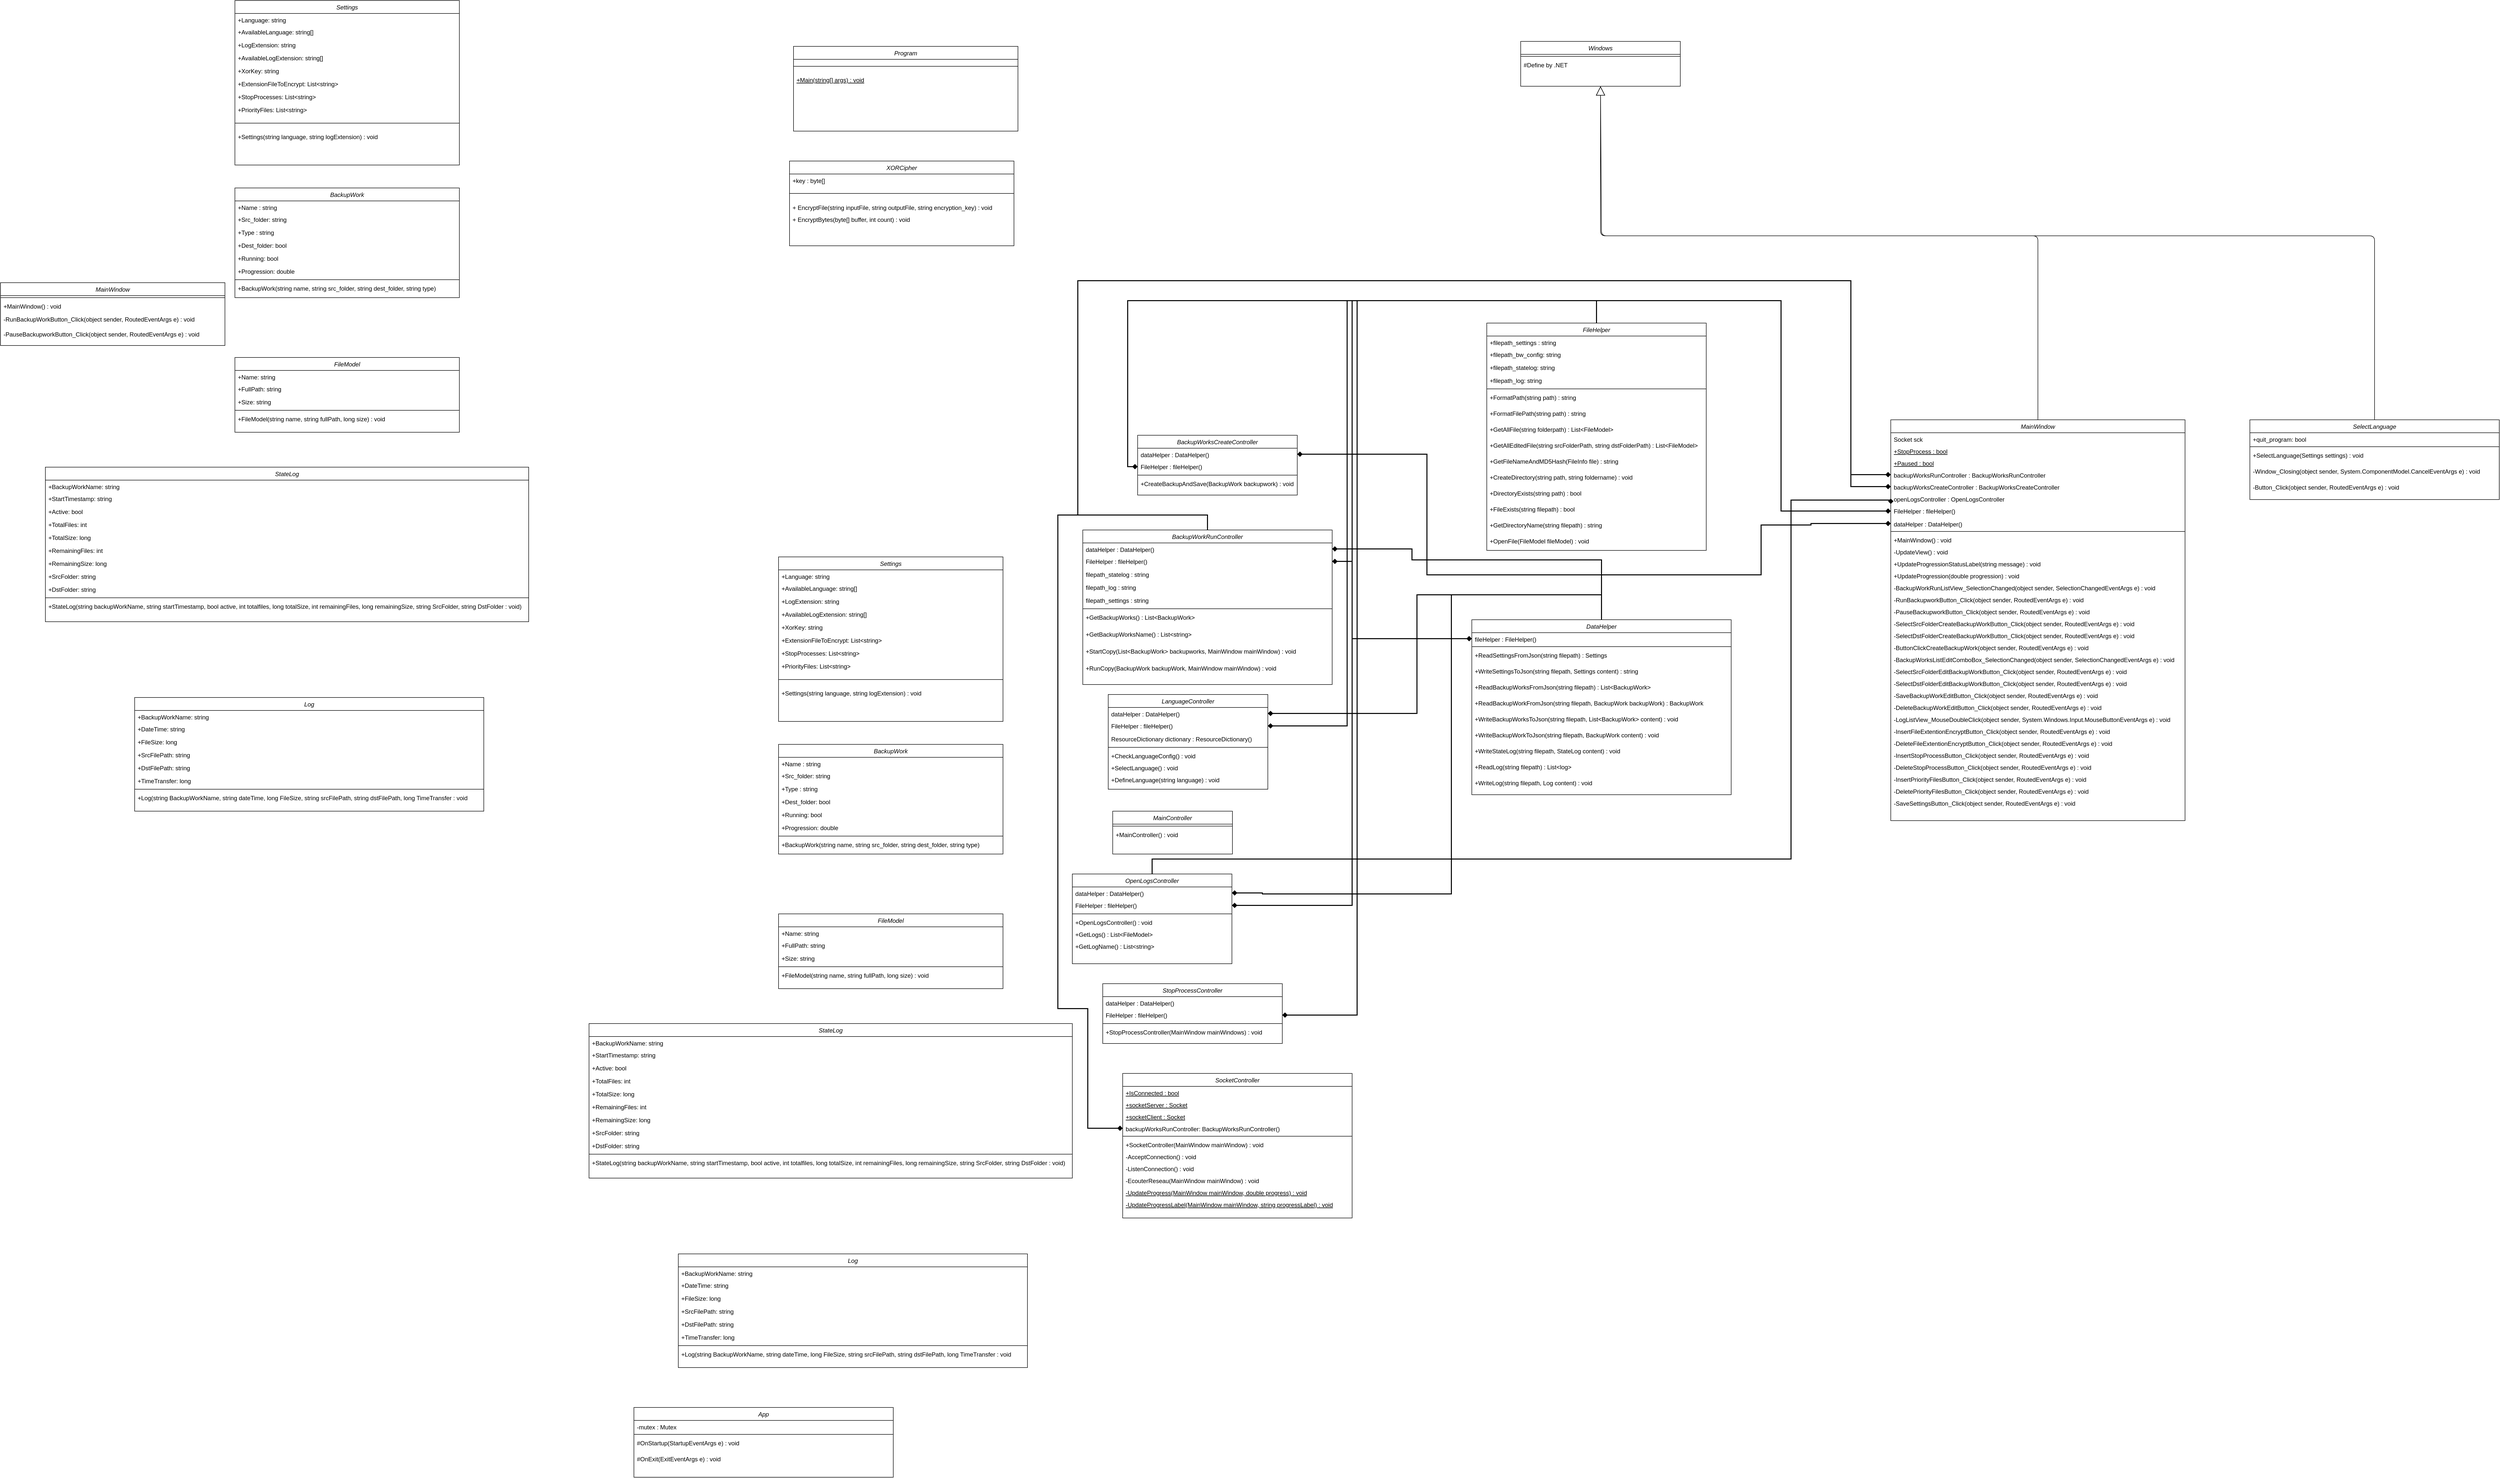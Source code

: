 <mxfile version="13.9.9" type="device"><diagram id="C5RBs43oDa-KdzZeNtuy" name="Page-1"><mxGraphModel dx="1955" dy="3296" grid="1" gridSize="10" guides="1" tooltips="1" connect="1" arrows="1" fold="1" page="1" pageScale="1" pageWidth="827" pageHeight="1169" math="0" shadow="0"><root><mxCell id="WIyWlLk6GJQsqaUBKTNV-0"/><mxCell id="WIyWlLk6GJQsqaUBKTNV-1" parent="WIyWlLk6GJQsqaUBKTNV-0"/><mxCell id="LOYn7Emk8J-fba0Sp2ze-0" value="Settings" style="swimlane;fontStyle=2;align=center;verticalAlign=top;childLayout=stackLayout;horizontal=1;startSize=26;horizontalStack=0;resizeParent=1;resizeLast=0;collapsible=1;marginBottom=0;rounded=0;shadow=0;strokeWidth=1;" parent="WIyWlLk6GJQsqaUBKTNV-1" vertex="1"><mxGeometry x="1820" y="-1156" width="450" height="330" as="geometry"><mxRectangle x="230" y="140" width="160" height="26" as="alternateBounds"/></mxGeometry></mxCell><mxCell id="LOYn7Emk8J-fba0Sp2ze-1" value="+Language: string" style="text;align=left;verticalAlign=top;spacingLeft=4;spacingRight=4;overflow=hidden;rotatable=0;points=[[0,0.5],[1,0.5]];portConstraint=eastwest;" parent="LOYn7Emk8J-fba0Sp2ze-0" vertex="1"><mxGeometry y="26" width="450" height="24" as="geometry"/></mxCell><mxCell id="LOYn7Emk8J-fba0Sp2ze-2" value="+AvailableLanguage: string[]" style="text;align=left;verticalAlign=top;spacingLeft=4;spacingRight=4;overflow=hidden;rotatable=0;points=[[0,0.5],[1,0.5]];portConstraint=eastwest;rounded=0;shadow=0;html=0;" parent="LOYn7Emk8J-fba0Sp2ze-0" vertex="1"><mxGeometry y="50" width="450" height="26" as="geometry"/></mxCell><mxCell id="LOYn7Emk8J-fba0Sp2ze-120" value="+LogExtension: string" style="text;align=left;verticalAlign=top;spacingLeft=4;spacingRight=4;overflow=hidden;rotatable=0;points=[[0,0.5],[1,0.5]];portConstraint=eastwest;rounded=0;shadow=0;html=0;" parent="LOYn7Emk8J-fba0Sp2ze-0" vertex="1"><mxGeometry y="76" width="450" height="26" as="geometry"/></mxCell><mxCell id="LOYn7Emk8J-fba0Sp2ze-121" value="+AvailableLogExtension: string[]" style="text;align=left;verticalAlign=top;spacingLeft=4;spacingRight=4;overflow=hidden;rotatable=0;points=[[0,0.5],[1,0.5]];portConstraint=eastwest;rounded=0;shadow=0;html=0;" parent="LOYn7Emk8J-fba0Sp2ze-0" vertex="1"><mxGeometry y="102" width="450" height="26" as="geometry"/></mxCell><mxCell id="LOYn7Emk8J-fba0Sp2ze-122" value="+XorKey: string" style="text;align=left;verticalAlign=top;spacingLeft=4;spacingRight=4;overflow=hidden;rotatable=0;points=[[0,0.5],[1,0.5]];portConstraint=eastwest;rounded=0;shadow=0;html=0;" parent="LOYn7Emk8J-fba0Sp2ze-0" vertex="1"><mxGeometry y="128" width="450" height="26" as="geometry"/></mxCell><mxCell id="LOYn7Emk8J-fba0Sp2ze-123" value="+ExtensionFileToEncrypt: List&lt;string&gt;" style="text;align=left;verticalAlign=top;spacingLeft=4;spacingRight=4;overflow=hidden;rotatable=0;points=[[0,0.5],[1,0.5]];portConstraint=eastwest;rounded=0;shadow=0;html=0;" parent="LOYn7Emk8J-fba0Sp2ze-0" vertex="1"><mxGeometry y="154" width="450" height="26" as="geometry"/></mxCell><mxCell id="LOYn7Emk8J-fba0Sp2ze-124" value="+StopProcesses: List&lt;string&gt;" style="text;align=left;verticalAlign=top;spacingLeft=4;spacingRight=4;overflow=hidden;rotatable=0;points=[[0,0.5],[1,0.5]];portConstraint=eastwest;rounded=0;shadow=0;html=0;" parent="LOYn7Emk8J-fba0Sp2ze-0" vertex="1"><mxGeometry y="180" width="450" height="26" as="geometry"/></mxCell><mxCell id="LOYn7Emk8J-fba0Sp2ze-125" value="+PriorityFiles: List&lt;string&gt;" style="text;align=left;verticalAlign=top;spacingLeft=4;spacingRight=4;overflow=hidden;rotatable=0;points=[[0,0.5],[1,0.5]];portConstraint=eastwest;rounded=0;shadow=0;html=0;" parent="LOYn7Emk8J-fba0Sp2ze-0" vertex="1"><mxGeometry y="206" width="450" height="26" as="geometry"/></mxCell><mxCell id="LOYn7Emk8J-fba0Sp2ze-3" value="" style="line;html=1;strokeWidth=1;align=left;verticalAlign=middle;spacingTop=-1;spacingLeft=3;spacingRight=3;rotatable=0;labelPosition=right;points=[];portConstraint=eastwest;" parent="LOYn7Emk8J-fba0Sp2ze-0" vertex="1"><mxGeometry y="232" width="450" height="28" as="geometry"/></mxCell><mxCell id="LOYn7Emk8J-fba0Sp2ze-4" value="+Settings(string language, string logExtension) : void" style="text;align=left;verticalAlign=top;spacingLeft=4;spacingRight=4;overflow=hidden;rotatable=0;points=[[0,0.5],[1,0.5]];portConstraint=eastwest;" parent="LOYn7Emk8J-fba0Sp2ze-0" vertex="1"><mxGeometry y="260" width="450" height="40" as="geometry"/></mxCell><mxCell id="LOYn7Emk8J-fba0Sp2ze-5" value="BackupWork" style="swimlane;fontStyle=2;align=center;verticalAlign=top;childLayout=stackLayout;horizontal=1;startSize=26;horizontalStack=0;resizeParent=1;resizeLast=0;collapsible=1;marginBottom=0;rounded=0;shadow=0;strokeWidth=1;" parent="WIyWlLk6GJQsqaUBKTNV-1" vertex="1"><mxGeometry x="1820" y="-780" width="450" height="220" as="geometry"><mxRectangle x="230" y="140" width="160" height="26" as="alternateBounds"/></mxGeometry></mxCell><mxCell id="LOYn7Emk8J-fba0Sp2ze-6" value="+Name : string" style="text;align=left;verticalAlign=top;spacingLeft=4;spacingRight=4;overflow=hidden;rotatable=0;points=[[0,0.5],[1,0.5]];portConstraint=eastwest;" parent="LOYn7Emk8J-fba0Sp2ze-5" vertex="1"><mxGeometry y="26" width="450" height="24" as="geometry"/></mxCell><mxCell id="LOYn7Emk8J-fba0Sp2ze-7" value="+Src_folder: string" style="text;align=left;verticalAlign=top;spacingLeft=4;spacingRight=4;overflow=hidden;rotatable=0;points=[[0,0.5],[1,0.5]];portConstraint=eastwest;rounded=0;shadow=0;html=0;" parent="LOYn7Emk8J-fba0Sp2ze-5" vertex="1"><mxGeometry y="50" width="450" height="26" as="geometry"/></mxCell><mxCell id="LOYn7Emk8J-fba0Sp2ze-8" value="+Type : string" style="text;align=left;verticalAlign=top;spacingLeft=4;spacingRight=4;overflow=hidden;rotatable=0;points=[[0,0.5],[1,0.5]];portConstraint=eastwest;rounded=0;shadow=0;html=0;" parent="LOYn7Emk8J-fba0Sp2ze-5" vertex="1"><mxGeometry y="76" width="450" height="26" as="geometry"/></mxCell><mxCell id="LOYn7Emk8J-fba0Sp2ze-9" value="+Dest_folder: bool" style="text;align=left;verticalAlign=top;spacingLeft=4;spacingRight=4;overflow=hidden;rotatable=0;points=[[0,0.5],[1,0.5]];portConstraint=eastwest;rounded=0;shadow=0;html=0;" parent="LOYn7Emk8J-fba0Sp2ze-5" vertex="1"><mxGeometry y="102" width="450" height="26" as="geometry"/></mxCell><mxCell id="LOYn7Emk8J-fba0Sp2ze-10" value="+Running: bool" style="text;align=left;verticalAlign=top;spacingLeft=4;spacingRight=4;overflow=hidden;rotatable=0;points=[[0,0.5],[1,0.5]];portConstraint=eastwest;rounded=0;shadow=0;html=0;" parent="LOYn7Emk8J-fba0Sp2ze-5" vertex="1"><mxGeometry y="128" width="450" height="26" as="geometry"/></mxCell><mxCell id="LOYn7Emk8J-fba0Sp2ze-11" value="+Progression: double" style="text;align=left;verticalAlign=top;spacingLeft=4;spacingRight=4;overflow=hidden;rotatable=0;points=[[0,0.5],[1,0.5]];portConstraint=eastwest;rounded=0;shadow=0;html=0;" parent="LOYn7Emk8J-fba0Sp2ze-5" vertex="1"><mxGeometry y="154" width="450" height="26" as="geometry"/></mxCell><mxCell id="LOYn7Emk8J-fba0Sp2ze-12" value="" style="line;html=1;strokeWidth=1;align=left;verticalAlign=middle;spacingTop=-1;spacingLeft=3;spacingRight=3;rotatable=0;labelPosition=right;points=[];portConstraint=eastwest;" parent="LOYn7Emk8J-fba0Sp2ze-5" vertex="1"><mxGeometry y="180" width="450" height="8" as="geometry"/></mxCell><mxCell id="LOYn7Emk8J-fba0Sp2ze-13" value="+BackupWork(string name, string src_folder, string dest_folder, string type)" style="text;align=left;verticalAlign=top;spacingLeft=4;spacingRight=4;overflow=hidden;rotatable=0;points=[[0,0.5],[1,0.5]];portConstraint=eastwest;" parent="LOYn7Emk8J-fba0Sp2ze-5" vertex="1"><mxGeometry y="188" width="450" height="32" as="geometry"/></mxCell><mxCell id="LOYn7Emk8J-fba0Sp2ze-15" value="FileModel" style="swimlane;fontStyle=2;align=center;verticalAlign=top;childLayout=stackLayout;horizontal=1;startSize=26;horizontalStack=0;resizeParent=1;resizeLast=0;collapsible=1;marginBottom=0;rounded=0;shadow=0;strokeWidth=1;" parent="WIyWlLk6GJQsqaUBKTNV-1" vertex="1"><mxGeometry x="1820" y="-440" width="450" height="150" as="geometry"><mxRectangle x="230" y="140" width="160" height="26" as="alternateBounds"/></mxGeometry></mxCell><mxCell id="LOYn7Emk8J-fba0Sp2ze-16" value="+Name: string" style="text;align=left;verticalAlign=top;spacingLeft=4;spacingRight=4;overflow=hidden;rotatable=0;points=[[0,0.5],[1,0.5]];portConstraint=eastwest;" parent="LOYn7Emk8J-fba0Sp2ze-15" vertex="1"><mxGeometry y="26" width="450" height="24" as="geometry"/></mxCell><mxCell id="LOYn7Emk8J-fba0Sp2ze-17" value="+FullPath: string" style="text;align=left;verticalAlign=top;spacingLeft=4;spacingRight=4;overflow=hidden;rotatable=0;points=[[0,0.5],[1,0.5]];portConstraint=eastwest;rounded=0;shadow=0;html=0;" parent="LOYn7Emk8J-fba0Sp2ze-15" vertex="1"><mxGeometry y="50" width="450" height="26" as="geometry"/></mxCell><mxCell id="LOYn7Emk8J-fba0Sp2ze-18" value="+Size: string" style="text;align=left;verticalAlign=top;spacingLeft=4;spacingRight=4;overflow=hidden;rotatable=0;points=[[0,0.5],[1,0.5]];portConstraint=eastwest;rounded=0;shadow=0;html=0;" parent="LOYn7Emk8J-fba0Sp2ze-15" vertex="1"><mxGeometry y="76" width="450" height="26" as="geometry"/></mxCell><mxCell id="LOYn7Emk8J-fba0Sp2ze-19" value="" style="line;html=1;strokeWidth=1;align=left;verticalAlign=middle;spacingTop=-1;spacingLeft=3;spacingRight=3;rotatable=0;labelPosition=right;points=[];portConstraint=eastwest;" parent="LOYn7Emk8J-fba0Sp2ze-15" vertex="1"><mxGeometry y="102" width="450" height="8" as="geometry"/></mxCell><mxCell id="LOYn7Emk8J-fba0Sp2ze-20" value="+FileModel(string name, string fullPath, long size) : void" style="text;align=left;verticalAlign=top;spacingLeft=4;spacingRight=4;overflow=hidden;rotatable=0;points=[[0,0.5],[1,0.5]];portConstraint=eastwest;" parent="LOYn7Emk8J-fba0Sp2ze-15" vertex="1"><mxGeometry y="110" width="450" height="40" as="geometry"/></mxCell><mxCell id="LOYn7Emk8J-fba0Sp2ze-21" value="StateLog" style="swimlane;fontStyle=2;align=center;verticalAlign=top;childLayout=stackLayout;horizontal=1;startSize=26;horizontalStack=0;resizeParent=1;resizeLast=0;collapsible=1;marginBottom=0;rounded=0;shadow=0;strokeWidth=1;" parent="WIyWlLk6GJQsqaUBKTNV-1" vertex="1"><mxGeometry x="1440" y="-220" width="969" height="310" as="geometry"><mxRectangle x="230" y="140" width="160" height="26" as="alternateBounds"/></mxGeometry></mxCell><mxCell id="LOYn7Emk8J-fba0Sp2ze-22" value="+BackupWorkName: string" style="text;align=left;verticalAlign=top;spacingLeft=4;spacingRight=4;overflow=hidden;rotatable=0;points=[[0,0.5],[1,0.5]];portConstraint=eastwest;" parent="LOYn7Emk8J-fba0Sp2ze-21" vertex="1"><mxGeometry y="26" width="969" height="24" as="geometry"/></mxCell><mxCell id="LOYn7Emk8J-fba0Sp2ze-23" value="+StartTimestamp: string" style="text;align=left;verticalAlign=top;spacingLeft=4;spacingRight=4;overflow=hidden;rotatable=0;points=[[0,0.5],[1,0.5]];portConstraint=eastwest;rounded=0;shadow=0;html=0;" parent="LOYn7Emk8J-fba0Sp2ze-21" vertex="1"><mxGeometry y="50" width="969" height="26" as="geometry"/></mxCell><mxCell id="LOYn7Emk8J-fba0Sp2ze-24" value="+Active: bool" style="text;align=left;verticalAlign=top;spacingLeft=4;spacingRight=4;overflow=hidden;rotatable=0;points=[[0,0.5],[1,0.5]];portConstraint=eastwest;rounded=0;shadow=0;html=0;" parent="LOYn7Emk8J-fba0Sp2ze-21" vertex="1"><mxGeometry y="76" width="969" height="26" as="geometry"/></mxCell><mxCell id="LOYn7Emk8J-fba0Sp2ze-25" value="+TotalFiles: int" style="text;align=left;verticalAlign=top;spacingLeft=4;spacingRight=4;overflow=hidden;rotatable=0;points=[[0,0.5],[1,0.5]];portConstraint=eastwest;rounded=0;shadow=0;html=0;" parent="LOYn7Emk8J-fba0Sp2ze-21" vertex="1"><mxGeometry y="102" width="969" height="26" as="geometry"/></mxCell><mxCell id="LOYn7Emk8J-fba0Sp2ze-26" value="+TotalSize: long" style="text;align=left;verticalAlign=top;spacingLeft=4;spacingRight=4;overflow=hidden;rotatable=0;points=[[0,0.5],[1,0.5]];portConstraint=eastwest;rounded=0;shadow=0;html=0;" parent="LOYn7Emk8J-fba0Sp2ze-21" vertex="1"><mxGeometry y="128" width="969" height="26" as="geometry"/></mxCell><mxCell id="LOYn7Emk8J-fba0Sp2ze-27" value="+RemainingFiles: int" style="text;align=left;verticalAlign=top;spacingLeft=4;spacingRight=4;overflow=hidden;rotatable=0;points=[[0,0.5],[1,0.5]];portConstraint=eastwest;rounded=0;shadow=0;html=0;" parent="LOYn7Emk8J-fba0Sp2ze-21" vertex="1"><mxGeometry y="154" width="969" height="26" as="geometry"/></mxCell><mxCell id="LOYn7Emk8J-fba0Sp2ze-28" value="+RemainingSize: long" style="text;align=left;verticalAlign=top;spacingLeft=4;spacingRight=4;overflow=hidden;rotatable=0;points=[[0,0.5],[1,0.5]];portConstraint=eastwest;rounded=0;shadow=0;html=0;" parent="LOYn7Emk8J-fba0Sp2ze-21" vertex="1"><mxGeometry y="180" width="969" height="26" as="geometry"/></mxCell><mxCell id="LOYn7Emk8J-fba0Sp2ze-29" value="+SrcFolder: string" style="text;align=left;verticalAlign=top;spacingLeft=4;spacingRight=4;overflow=hidden;rotatable=0;points=[[0,0.5],[1,0.5]];portConstraint=eastwest;rounded=0;shadow=0;html=0;" parent="LOYn7Emk8J-fba0Sp2ze-21" vertex="1"><mxGeometry y="206" width="969" height="26" as="geometry"/></mxCell><mxCell id="LOYn7Emk8J-fba0Sp2ze-30" value="+DstFolder: string" style="text;align=left;verticalAlign=top;spacingLeft=4;spacingRight=4;overflow=hidden;rotatable=0;points=[[0,0.5],[1,0.5]];portConstraint=eastwest;rounded=0;shadow=0;html=0;" parent="LOYn7Emk8J-fba0Sp2ze-21" vertex="1"><mxGeometry y="232" width="969" height="26" as="geometry"/></mxCell><mxCell id="LOYn7Emk8J-fba0Sp2ze-31" value="" style="line;html=1;strokeWidth=1;align=left;verticalAlign=middle;spacingTop=-1;spacingLeft=3;spacingRight=3;rotatable=0;labelPosition=right;points=[];portConstraint=eastwest;" parent="LOYn7Emk8J-fba0Sp2ze-21" vertex="1"><mxGeometry y="258" width="969" height="8" as="geometry"/></mxCell><mxCell id="LOYn7Emk8J-fba0Sp2ze-32" value="+StateLog(string backupWorkName, string startTimestamp, bool active, int totalfiles, long totalSize, int remainingFiles, long remainingSize, string SrcFolder, string DstFolder : void)" style="text;align=left;verticalAlign=top;spacingLeft=4;spacingRight=4;overflow=hidden;rotatable=0;points=[[0,0.5],[1,0.5]];portConstraint=eastwest;rounded=0;shadow=0;html=0;" parent="LOYn7Emk8J-fba0Sp2ze-21" vertex="1"><mxGeometry y="266" width="969" height="26" as="geometry"/></mxCell><mxCell id="LOYn7Emk8J-fba0Sp2ze-33" value="Log" style="swimlane;fontStyle=2;align=center;verticalAlign=top;childLayout=stackLayout;horizontal=1;startSize=26;horizontalStack=0;resizeParent=1;resizeLast=0;collapsible=1;marginBottom=0;rounded=0;shadow=0;strokeWidth=1;" parent="WIyWlLk6GJQsqaUBKTNV-1" vertex="1"><mxGeometry x="1619" y="242" width="700" height="228" as="geometry"><mxRectangle x="230" y="140" width="160" height="26" as="alternateBounds"/></mxGeometry></mxCell><mxCell id="LOYn7Emk8J-fba0Sp2ze-34" value="+BackupWorkName: string" style="text;align=left;verticalAlign=top;spacingLeft=4;spacingRight=4;overflow=hidden;rotatable=0;points=[[0,0.5],[1,0.5]];portConstraint=eastwest;" parent="LOYn7Emk8J-fba0Sp2ze-33" vertex="1"><mxGeometry y="26" width="700" height="24" as="geometry"/></mxCell><mxCell id="LOYn7Emk8J-fba0Sp2ze-35" value="+DateTime: string" style="text;align=left;verticalAlign=top;spacingLeft=4;spacingRight=4;overflow=hidden;rotatable=0;points=[[0,0.5],[1,0.5]];portConstraint=eastwest;rounded=0;shadow=0;html=0;" parent="LOYn7Emk8J-fba0Sp2ze-33" vertex="1"><mxGeometry y="50" width="700" height="26" as="geometry"/></mxCell><mxCell id="LOYn7Emk8J-fba0Sp2ze-36" value="+FileSize: long" style="text;align=left;verticalAlign=top;spacingLeft=4;spacingRight=4;overflow=hidden;rotatable=0;points=[[0,0.5],[1,0.5]];portConstraint=eastwest;rounded=0;shadow=0;html=0;" parent="LOYn7Emk8J-fba0Sp2ze-33" vertex="1"><mxGeometry y="76" width="700" height="26" as="geometry"/></mxCell><mxCell id="LOYn7Emk8J-fba0Sp2ze-37" value="+SrcFilePath: string" style="text;align=left;verticalAlign=top;spacingLeft=4;spacingRight=4;overflow=hidden;rotatable=0;points=[[0,0.5],[1,0.5]];portConstraint=eastwest;rounded=0;shadow=0;html=0;" parent="LOYn7Emk8J-fba0Sp2ze-33" vertex="1"><mxGeometry y="102" width="700" height="26" as="geometry"/></mxCell><mxCell id="LOYn7Emk8J-fba0Sp2ze-38" value="+DstFilePath: string" style="text;align=left;verticalAlign=top;spacingLeft=4;spacingRight=4;overflow=hidden;rotatable=0;points=[[0,0.5],[1,0.5]];portConstraint=eastwest;rounded=0;shadow=0;html=0;" parent="LOYn7Emk8J-fba0Sp2ze-33" vertex="1"><mxGeometry y="128" width="700" height="26" as="geometry"/></mxCell><mxCell id="LOYn7Emk8J-fba0Sp2ze-39" value="+TimeTransfer: long" style="text;align=left;verticalAlign=top;spacingLeft=4;spacingRight=4;overflow=hidden;rotatable=0;points=[[0,0.5],[1,0.5]];portConstraint=eastwest;rounded=0;shadow=0;html=0;" parent="LOYn7Emk8J-fba0Sp2ze-33" vertex="1"><mxGeometry y="154" width="700" height="26" as="geometry"/></mxCell><mxCell id="LOYn7Emk8J-fba0Sp2ze-40" value="" style="line;html=1;strokeWidth=1;align=left;verticalAlign=middle;spacingTop=-1;spacingLeft=3;spacingRight=3;rotatable=0;labelPosition=right;points=[];portConstraint=eastwest;" parent="LOYn7Emk8J-fba0Sp2ze-33" vertex="1"><mxGeometry y="180" width="700" height="8" as="geometry"/></mxCell><mxCell id="LOYn7Emk8J-fba0Sp2ze-41" value="+Log(string BackupWorkName, string dateTime, long FileSize, string srcFilePath, string dstFilePath, long TimeTransfer : void" style="text;align=left;verticalAlign=top;spacingLeft=4;spacingRight=4;overflow=hidden;rotatable=0;points=[[0,0.5],[1,0.5]];portConstraint=eastwest;" parent="LOYn7Emk8J-fba0Sp2ze-33" vertex="1"><mxGeometry y="188" width="700" height="40" as="geometry"/></mxCell><mxCell id="LOYn7Emk8J-fba0Sp2ze-42" value="MainController" style="swimlane;fontStyle=2;align=center;verticalAlign=top;childLayout=stackLayout;horizontal=1;startSize=26;horizontalStack=0;resizeParent=1;resizeLast=0;collapsible=1;marginBottom=0;rounded=0;shadow=0;strokeWidth=1;" parent="WIyWlLk6GJQsqaUBKTNV-1" vertex="1"><mxGeometry x="2490" y="-646" width="240" height="86" as="geometry"><mxRectangle x="230" y="140" width="160" height="26" as="alternateBounds"/></mxGeometry></mxCell><mxCell id="LOYn7Emk8J-fba0Sp2ze-44" value="" style="line;html=1;strokeWidth=1;align=left;verticalAlign=middle;spacingTop=-1;spacingLeft=3;spacingRight=3;rotatable=0;labelPosition=right;points=[];portConstraint=eastwest;" parent="LOYn7Emk8J-fba0Sp2ze-42" vertex="1"><mxGeometry y="26" width="240" height="8" as="geometry"/></mxCell><mxCell id="LOYn7Emk8J-fba0Sp2ze-45" value="+MainController() : void" style="text;align=left;verticalAlign=top;spacingLeft=4;spacingRight=4;overflow=hidden;rotatable=0;points=[[0,0.5],[1,0.5]];portConstraint=eastwest;" parent="LOYn7Emk8J-fba0Sp2ze-42" vertex="1"><mxGeometry y="34" width="240" height="46" as="geometry"/></mxCell><mxCell id="LOYn7Emk8J-fba0Sp2ze-46" value="LanguageController" style="swimlane;fontStyle=2;align=center;verticalAlign=top;childLayout=stackLayout;horizontal=1;startSize=26;horizontalStack=0;resizeParent=1;resizeLast=0;collapsible=1;marginBottom=0;rounded=0;shadow=0;strokeWidth=1;" parent="WIyWlLk6GJQsqaUBKTNV-1" vertex="1"><mxGeometry x="2481" y="-880" width="320" height="190" as="geometry"><mxRectangle x="230" y="140" width="160" height="26" as="alternateBounds"/></mxGeometry></mxCell><mxCell id="LOYn7Emk8J-fba0Sp2ze-47" value="dataHelper : DataHelper()" style="text;align=left;verticalAlign=top;spacingLeft=4;spacingRight=4;overflow=hidden;rotatable=0;points=[[0,0.5],[1,0.5]];portConstraint=eastwest;" parent="LOYn7Emk8J-fba0Sp2ze-46" vertex="1"><mxGeometry y="26" width="320" height="24" as="geometry"/></mxCell><mxCell id="LOYn7Emk8J-fba0Sp2ze-48" value="FileHelper : fileHelper()" style="text;align=left;verticalAlign=top;spacingLeft=4;spacingRight=4;overflow=hidden;rotatable=0;points=[[0,0.5],[1,0.5]];portConstraint=eastwest;rounded=0;shadow=0;html=0;" parent="LOYn7Emk8J-fba0Sp2ze-46" vertex="1"><mxGeometry y="50" width="320" height="26" as="geometry"/></mxCell><mxCell id="LOYn7Emk8J-fba0Sp2ze-49" value="ResourceDictionary dictionary : ResourceDictionary()" style="text;align=left;verticalAlign=top;spacingLeft=4;spacingRight=4;overflow=hidden;rotatable=0;points=[[0,0.5],[1,0.5]];portConstraint=eastwest;rounded=0;shadow=0;html=0;" parent="LOYn7Emk8J-fba0Sp2ze-46" vertex="1"><mxGeometry y="76" width="320" height="26" as="geometry"/></mxCell><mxCell id="LOYn7Emk8J-fba0Sp2ze-51" value="" style="line;html=1;strokeWidth=1;align=left;verticalAlign=middle;spacingTop=-1;spacingLeft=3;spacingRight=3;rotatable=0;labelPosition=right;points=[];portConstraint=eastwest;" parent="LOYn7Emk8J-fba0Sp2ze-46" vertex="1"><mxGeometry y="102" width="320" height="8" as="geometry"/></mxCell><mxCell id="LOYn7Emk8J-fba0Sp2ze-52" value="+CheckLanguageConfig() : void" style="text;align=left;verticalAlign=top;spacingLeft=4;spacingRight=4;overflow=hidden;rotatable=0;points=[[0,0.5],[1,0.5]];portConstraint=eastwest;" parent="LOYn7Emk8J-fba0Sp2ze-46" vertex="1"><mxGeometry y="110" width="320" height="24" as="geometry"/></mxCell><mxCell id="LOYn7Emk8J-fba0Sp2ze-53" value="+SelectLanguage() : void" style="text;align=left;verticalAlign=top;spacingLeft=4;spacingRight=4;overflow=hidden;rotatable=0;points=[[0,0.5],[1,0.5]];portConstraint=eastwest;" parent="LOYn7Emk8J-fba0Sp2ze-46" vertex="1"><mxGeometry y="134" width="320" height="24" as="geometry"/></mxCell><mxCell id="LOYn7Emk8J-fba0Sp2ze-126" value="+DefineLanguage(string language) : void" style="text;align=left;verticalAlign=top;spacingLeft=4;spacingRight=4;overflow=hidden;rotatable=0;points=[[0,0.5],[1,0.5]];portConstraint=eastwest;" parent="LOYn7Emk8J-fba0Sp2ze-46" vertex="1"><mxGeometry y="158" width="320" height="24" as="geometry"/></mxCell><mxCell id="LOYn7Emk8J-fba0Sp2ze-54" value="BackupWorkRunController" style="swimlane;fontStyle=2;align=center;verticalAlign=top;childLayout=stackLayout;horizontal=1;startSize=26;horizontalStack=0;resizeParent=1;resizeLast=0;collapsible=1;marginBottom=0;rounded=0;shadow=0;strokeWidth=1;" parent="WIyWlLk6GJQsqaUBKTNV-1" vertex="1"><mxGeometry x="2430" y="-1210" width="500" height="310" as="geometry"><mxRectangle x="230" y="140" width="160" height="26" as="alternateBounds"/></mxGeometry></mxCell><mxCell id="LOYn7Emk8J-fba0Sp2ze-55" value="dataHelper : DataHelper()" style="text;align=left;verticalAlign=top;spacingLeft=4;spacingRight=4;overflow=hidden;rotatable=0;points=[[0,0.5],[1,0.5]];portConstraint=eastwest;" parent="LOYn7Emk8J-fba0Sp2ze-54" vertex="1"><mxGeometry y="26" width="500" height="24" as="geometry"/></mxCell><mxCell id="LOYn7Emk8J-fba0Sp2ze-56" value="FileHelper : fileHelper()" style="text;align=left;verticalAlign=top;spacingLeft=4;spacingRight=4;overflow=hidden;rotatable=0;points=[[0,0.5],[1,0.5]];portConstraint=eastwest;rounded=0;shadow=0;html=0;" parent="LOYn7Emk8J-fba0Sp2ze-54" vertex="1"><mxGeometry y="50" width="500" height="26" as="geometry"/></mxCell><mxCell id="LOYn7Emk8J-fba0Sp2ze-57" value="filepath_statelog : string" style="text;align=left;verticalAlign=top;spacingLeft=4;spacingRight=4;overflow=hidden;rotatable=0;points=[[0,0.5],[1,0.5]];portConstraint=eastwest;rounded=0;shadow=0;html=0;" parent="LOYn7Emk8J-fba0Sp2ze-54" vertex="1"><mxGeometry y="76" width="500" height="26" as="geometry"/></mxCell><mxCell id="LOYn7Emk8J-fba0Sp2ze-58" value="filepath_log : string" style="text;align=left;verticalAlign=top;spacingLeft=4;spacingRight=4;overflow=hidden;rotatable=0;points=[[0,0.5],[1,0.5]];portConstraint=eastwest;rounded=0;shadow=0;html=0;" parent="LOYn7Emk8J-fba0Sp2ze-54" vertex="1"><mxGeometry y="102" width="500" height="26" as="geometry"/></mxCell><mxCell id="LOYn7Emk8J-fba0Sp2ze-59" value="filepath_settings : string" style="text;align=left;verticalAlign=top;spacingLeft=4;spacingRight=4;overflow=hidden;rotatable=0;points=[[0,0.5],[1,0.5]];portConstraint=eastwest;rounded=0;shadow=0;html=0;" parent="LOYn7Emk8J-fba0Sp2ze-54" vertex="1"><mxGeometry y="128" width="500" height="26" as="geometry"/></mxCell><mxCell id="LOYn7Emk8J-fba0Sp2ze-62" value="" style="line;html=1;strokeWidth=1;align=left;verticalAlign=middle;spacingTop=-1;spacingLeft=3;spacingRight=3;rotatable=0;labelPosition=right;points=[];portConstraint=eastwest;" parent="LOYn7Emk8J-fba0Sp2ze-54" vertex="1"><mxGeometry y="154" width="500" height="8" as="geometry"/></mxCell><mxCell id="LOYn7Emk8J-fba0Sp2ze-63" value="+GetBackupWorks() : List&lt;BackupWork&gt;" style="text;align=left;verticalAlign=top;spacingLeft=4;spacingRight=4;overflow=hidden;rotatable=0;points=[[0,0.5],[1,0.5]];portConstraint=eastwest;" parent="LOYn7Emk8J-fba0Sp2ze-54" vertex="1"><mxGeometry y="162" width="500" height="34" as="geometry"/></mxCell><mxCell id="LOYn7Emk8J-fba0Sp2ze-64" value="+GetBackupWorksName() : List&lt;string&gt;" style="text;align=left;verticalAlign=top;spacingLeft=4;spacingRight=4;overflow=hidden;rotatable=0;points=[[0,0.5],[1,0.5]];portConstraint=eastwest;" parent="LOYn7Emk8J-fba0Sp2ze-54" vertex="1"><mxGeometry y="196" width="500" height="34" as="geometry"/></mxCell><mxCell id="LOYn7Emk8J-fba0Sp2ze-128" value="+StartCopy(List&lt;BackupWork&gt; backupworks, MainWindow mainWindow) : void" style="text;align=left;verticalAlign=top;spacingLeft=4;spacingRight=4;overflow=hidden;rotatable=0;points=[[0,0.5],[1,0.5]];portConstraint=eastwest;" parent="LOYn7Emk8J-fba0Sp2ze-54" vertex="1"><mxGeometry y="230" width="500" height="34" as="geometry"/></mxCell><mxCell id="LOYn7Emk8J-fba0Sp2ze-129" value="+RunCopy(BackupWork backupWork, MainWindow mainWindow) : void" style="text;align=left;verticalAlign=top;spacingLeft=4;spacingRight=4;overflow=hidden;rotatable=0;points=[[0,0.5],[1,0.5]];portConstraint=eastwest;" parent="LOYn7Emk8J-fba0Sp2ze-54" vertex="1"><mxGeometry y="264" width="500" height="38" as="geometry"/></mxCell><mxCell id="LOYn7Emk8J-fba0Sp2ze-65" value="BackupWorksCreateController" style="swimlane;fontStyle=2;align=center;verticalAlign=top;childLayout=stackLayout;horizontal=1;startSize=26;horizontalStack=0;resizeParent=1;resizeLast=0;collapsible=1;marginBottom=0;rounded=0;shadow=0;strokeWidth=1;" parent="WIyWlLk6GJQsqaUBKTNV-1" vertex="1"><mxGeometry x="2540" y="-1400" width="320" height="120" as="geometry"><mxRectangle x="230" y="140" width="160" height="26" as="alternateBounds"/></mxGeometry></mxCell><mxCell id="LOYn7Emk8J-fba0Sp2ze-66" value="dataHelper : DataHelper()" style="text;align=left;verticalAlign=top;spacingLeft=4;spacingRight=4;overflow=hidden;rotatable=0;points=[[0,0.5],[1,0.5]];portConstraint=eastwest;" parent="LOYn7Emk8J-fba0Sp2ze-65" vertex="1"><mxGeometry y="26" width="320" height="24" as="geometry"/></mxCell><mxCell id="LOYn7Emk8J-fba0Sp2ze-67" value="FileHelper : fileHelper()" style="text;align=left;verticalAlign=top;spacingLeft=4;spacingRight=4;overflow=hidden;rotatable=0;points=[[0,0.5],[1,0.5]];portConstraint=eastwest;rounded=0;shadow=0;html=0;" parent="LOYn7Emk8J-fba0Sp2ze-65" vertex="1"><mxGeometry y="50" width="320" height="26" as="geometry"/></mxCell><mxCell id="LOYn7Emk8J-fba0Sp2ze-70" value="" style="line;html=1;strokeWidth=1;align=left;verticalAlign=middle;spacingTop=-1;spacingLeft=3;spacingRight=3;rotatable=0;labelPosition=right;points=[];portConstraint=eastwest;" parent="LOYn7Emk8J-fba0Sp2ze-65" vertex="1"><mxGeometry y="76" width="320" height="8" as="geometry"/></mxCell><mxCell id="LOYn7Emk8J-fba0Sp2ze-71" value="+CreateBackupAndSave(BackupWork backupwork) : void" style="text;align=left;verticalAlign=top;spacingLeft=4;spacingRight=4;overflow=hidden;rotatable=0;points=[[0,0.5],[1,0.5]];portConstraint=eastwest;" parent="LOYn7Emk8J-fba0Sp2ze-65" vertex="1"><mxGeometry y="84" width="320" height="34" as="geometry"/></mxCell><mxCell id="LOYn7Emk8J-fba0Sp2ze-80" value="FileHelper" style="swimlane;fontStyle=2;align=center;verticalAlign=top;childLayout=stackLayout;horizontal=1;startSize=26;horizontalStack=0;resizeParent=1;resizeLast=0;collapsible=1;marginBottom=0;rounded=0;shadow=0;strokeWidth=1;" parent="WIyWlLk6GJQsqaUBKTNV-1" vertex="1"><mxGeometry x="3240" y="-1625" width="440" height="456" as="geometry"><mxRectangle x="230" y="140" width="160" height="26" as="alternateBounds"/></mxGeometry></mxCell><mxCell id="LOYn7Emk8J-fba0Sp2ze-81" value="+filepath_settings : string" style="text;align=left;verticalAlign=top;spacingLeft=4;spacingRight=4;overflow=hidden;rotatable=0;points=[[0,0.5],[1,0.5]];portConstraint=eastwest;" parent="LOYn7Emk8J-fba0Sp2ze-80" vertex="1"><mxGeometry y="26" width="440" height="24" as="geometry"/></mxCell><mxCell id="LOYn7Emk8J-fba0Sp2ze-82" value="+filepath_bw_config: string" style="text;align=left;verticalAlign=top;spacingLeft=4;spacingRight=4;overflow=hidden;rotatable=0;points=[[0,0.5],[1,0.5]];portConstraint=eastwest;rounded=0;shadow=0;html=0;" parent="LOYn7Emk8J-fba0Sp2ze-80" vertex="1"><mxGeometry y="50" width="440" height="26" as="geometry"/></mxCell><mxCell id="LOYn7Emk8J-fba0Sp2ze-83" value="+filepath_statelog: string" style="text;align=left;verticalAlign=top;spacingLeft=4;spacingRight=4;overflow=hidden;rotatable=0;points=[[0,0.5],[1,0.5]];portConstraint=eastwest;rounded=0;shadow=0;html=0;" parent="LOYn7Emk8J-fba0Sp2ze-80" vertex="1"><mxGeometry y="76" width="440" height="26" as="geometry"/></mxCell><mxCell id="LOYn7Emk8J-fba0Sp2ze-84" value="+filepath_log: string" style="text;align=left;verticalAlign=top;spacingLeft=4;spacingRight=4;overflow=hidden;rotatable=0;points=[[0,0.5],[1,0.5]];portConstraint=eastwest;rounded=0;shadow=0;html=0;" parent="LOYn7Emk8J-fba0Sp2ze-80" vertex="1"><mxGeometry y="102" width="440" height="26" as="geometry"/></mxCell><mxCell id="LOYn7Emk8J-fba0Sp2ze-85" value="" style="line;html=1;strokeWidth=1;align=left;verticalAlign=middle;spacingTop=-1;spacingLeft=3;spacingRight=3;rotatable=0;labelPosition=right;points=[];portConstraint=eastwest;" parent="LOYn7Emk8J-fba0Sp2ze-80" vertex="1"><mxGeometry y="128" width="440" height="8" as="geometry"/></mxCell><mxCell id="LOYn7Emk8J-fba0Sp2ze-86" value="+FormatPath(string path) : string" style="text;align=left;verticalAlign=top;spacingLeft=4;spacingRight=4;overflow=hidden;rotatable=0;points=[[0,0.5],[1,0.5]];portConstraint=eastwest;" parent="LOYn7Emk8J-fba0Sp2ze-80" vertex="1"><mxGeometry y="136" width="440" height="32" as="geometry"/></mxCell><mxCell id="LOYn7Emk8J-fba0Sp2ze-87" value="+FormatFilePath(string path) : string" style="text;align=left;verticalAlign=top;spacingLeft=4;spacingRight=4;overflow=hidden;rotatable=0;points=[[0,0.5],[1,0.5]];portConstraint=eastwest;" parent="LOYn7Emk8J-fba0Sp2ze-80" vertex="1"><mxGeometry y="168" width="440" height="32" as="geometry"/></mxCell><mxCell id="LOYn7Emk8J-fba0Sp2ze-88" value="+GetAllFile(string folderpath) : List&lt;FileModel&gt;" style="text;align=left;verticalAlign=top;spacingLeft=4;spacingRight=4;overflow=hidden;rotatable=0;points=[[0,0.5],[1,0.5]];portConstraint=eastwest;" parent="LOYn7Emk8J-fba0Sp2ze-80" vertex="1"><mxGeometry y="200" width="440" height="32" as="geometry"/></mxCell><mxCell id="LOYn7Emk8J-fba0Sp2ze-89" value="+GetAllEditedFile(string srcFolderPath, string dstFolderPath) : List&lt;FileModel&gt;" style="text;align=left;verticalAlign=top;spacingLeft=4;spacingRight=4;overflow=hidden;rotatable=0;points=[[0,0.5],[1,0.5]];portConstraint=eastwest;" parent="LOYn7Emk8J-fba0Sp2ze-80" vertex="1"><mxGeometry y="232" width="440" height="32" as="geometry"/></mxCell><mxCell id="LOYn7Emk8J-fba0Sp2ze-90" value="+GetFileNameAndMD5Hash(FileInfo file) : string" style="text;align=left;verticalAlign=top;spacingLeft=4;spacingRight=4;overflow=hidden;rotatable=0;points=[[0,0.5],[1,0.5]];portConstraint=eastwest;" parent="LOYn7Emk8J-fba0Sp2ze-80" vertex="1"><mxGeometry y="264" width="440" height="32" as="geometry"/></mxCell><mxCell id="LOYn7Emk8J-fba0Sp2ze-91" value="+CreateDirectory(string path, string foldername) : void" style="text;align=left;verticalAlign=top;spacingLeft=4;spacingRight=4;overflow=hidden;rotatable=0;points=[[0,0.5],[1,0.5]];portConstraint=eastwest;" parent="LOYn7Emk8J-fba0Sp2ze-80" vertex="1"><mxGeometry y="296" width="440" height="32" as="geometry"/></mxCell><mxCell id="LOYn7Emk8J-fba0Sp2ze-92" value="+DirectoryExists(string path) : bool" style="text;align=left;verticalAlign=top;spacingLeft=4;spacingRight=4;overflow=hidden;rotatable=0;points=[[0,0.5],[1,0.5]];portConstraint=eastwest;" parent="LOYn7Emk8J-fba0Sp2ze-80" vertex="1"><mxGeometry y="328" width="440" height="32" as="geometry"/></mxCell><mxCell id="LOYn7Emk8J-fba0Sp2ze-93" value="+FileExists(string filepath) : bool" style="text;align=left;verticalAlign=top;spacingLeft=4;spacingRight=4;overflow=hidden;rotatable=0;points=[[0,0.5],[1,0.5]];portConstraint=eastwest;" parent="LOYn7Emk8J-fba0Sp2ze-80" vertex="1"><mxGeometry y="360" width="440" height="32" as="geometry"/></mxCell><mxCell id="LOYn7Emk8J-fba0Sp2ze-204" value="+GetDirectoryName(string filepath) : string" style="text;align=left;verticalAlign=top;spacingLeft=4;spacingRight=4;overflow=hidden;rotatable=0;points=[[0,0.5],[1,0.5]];portConstraint=eastwest;" parent="LOYn7Emk8J-fba0Sp2ze-80" vertex="1"><mxGeometry y="392" width="440" height="32" as="geometry"/></mxCell><mxCell id="LOYn7Emk8J-fba0Sp2ze-205" value="+OpenFile(FileModel fileModel) : void" style="text;align=left;verticalAlign=top;spacingLeft=4;spacingRight=4;overflow=hidden;rotatable=0;points=[[0,0.5],[1,0.5]];portConstraint=eastwest;" parent="LOYn7Emk8J-fba0Sp2ze-80" vertex="1"><mxGeometry y="424" width="440" height="32" as="geometry"/></mxCell><mxCell id="LOYn7Emk8J-fba0Sp2ze-131" value="OpenLogsController" style="swimlane;fontStyle=2;align=center;verticalAlign=top;childLayout=stackLayout;horizontal=1;startSize=26;horizontalStack=0;resizeParent=1;resizeLast=0;collapsible=1;marginBottom=0;rounded=0;shadow=0;strokeWidth=1;" parent="WIyWlLk6GJQsqaUBKTNV-1" vertex="1"><mxGeometry x="2409" y="-520" width="320" height="180" as="geometry"><mxRectangle x="230" y="140" width="160" height="26" as="alternateBounds"/></mxGeometry></mxCell><mxCell id="LOYn7Emk8J-fba0Sp2ze-132" value="dataHelper : DataHelper()" style="text;align=left;verticalAlign=top;spacingLeft=4;spacingRight=4;overflow=hidden;rotatable=0;points=[[0,0.5],[1,0.5]];portConstraint=eastwest;" parent="LOYn7Emk8J-fba0Sp2ze-131" vertex="1"><mxGeometry y="26" width="320" height="24" as="geometry"/></mxCell><mxCell id="LOYn7Emk8J-fba0Sp2ze-133" value="FileHelper : fileHelper()" style="text;align=left;verticalAlign=top;spacingLeft=4;spacingRight=4;overflow=hidden;rotatable=0;points=[[0,0.5],[1,0.5]];portConstraint=eastwest;rounded=0;shadow=0;html=0;" parent="LOYn7Emk8J-fba0Sp2ze-131" vertex="1"><mxGeometry y="50" width="320" height="26" as="geometry"/></mxCell><mxCell id="LOYn7Emk8J-fba0Sp2ze-135" value="" style="line;html=1;strokeWidth=1;align=left;verticalAlign=middle;spacingTop=-1;spacingLeft=3;spacingRight=3;rotatable=0;labelPosition=right;points=[];portConstraint=eastwest;" parent="LOYn7Emk8J-fba0Sp2ze-131" vertex="1"><mxGeometry y="76" width="320" height="8" as="geometry"/></mxCell><mxCell id="LOYn7Emk8J-fba0Sp2ze-136" value="+OpenLogsController() : void" style="text;align=left;verticalAlign=top;spacingLeft=4;spacingRight=4;overflow=hidden;rotatable=0;points=[[0,0.5],[1,0.5]];portConstraint=eastwest;" parent="LOYn7Emk8J-fba0Sp2ze-131" vertex="1"><mxGeometry y="84" width="320" height="24" as="geometry"/></mxCell><mxCell id="LOYn7Emk8J-fba0Sp2ze-137" value="+GetLogs() : List&lt;FileModel&gt;" style="text;align=left;verticalAlign=top;spacingLeft=4;spacingRight=4;overflow=hidden;rotatable=0;points=[[0,0.5],[1,0.5]];portConstraint=eastwest;" parent="LOYn7Emk8J-fba0Sp2ze-131" vertex="1"><mxGeometry y="108" width="320" height="24" as="geometry"/></mxCell><mxCell id="LOYn7Emk8J-fba0Sp2ze-138" value="+GetLogName() : List&lt;string&gt;" style="text;align=left;verticalAlign=top;spacingLeft=4;spacingRight=4;overflow=hidden;rotatable=0;points=[[0,0.5],[1,0.5]];portConstraint=eastwest;" parent="LOYn7Emk8J-fba0Sp2ze-131" vertex="1"><mxGeometry y="132" width="320" height="24" as="geometry"/></mxCell><mxCell id="LOYn7Emk8J-fba0Sp2ze-139" value="StopProcessController" style="swimlane;fontStyle=2;align=center;verticalAlign=top;childLayout=stackLayout;horizontal=1;startSize=26;horizontalStack=0;resizeParent=1;resizeLast=0;collapsible=1;marginBottom=0;rounded=0;shadow=0;strokeWidth=1;" parent="WIyWlLk6GJQsqaUBKTNV-1" vertex="1"><mxGeometry x="2470" y="-300" width="360" height="120" as="geometry"><mxRectangle x="230" y="140" width="160" height="26" as="alternateBounds"/></mxGeometry></mxCell><mxCell id="LOYn7Emk8J-fba0Sp2ze-140" value="dataHelper : DataHelper()" style="text;align=left;verticalAlign=top;spacingLeft=4;spacingRight=4;overflow=hidden;rotatable=0;points=[[0,0.5],[1,0.5]];portConstraint=eastwest;" parent="LOYn7Emk8J-fba0Sp2ze-139" vertex="1"><mxGeometry y="26" width="360" height="24" as="geometry"/></mxCell><mxCell id="LOYn7Emk8J-fba0Sp2ze-141" value="FileHelper : fileHelper()" style="text;align=left;verticalAlign=top;spacingLeft=4;spacingRight=4;overflow=hidden;rotatable=0;points=[[0,0.5],[1,0.5]];portConstraint=eastwest;rounded=0;shadow=0;html=0;" parent="LOYn7Emk8J-fba0Sp2ze-139" vertex="1"><mxGeometry y="50" width="360" height="26" as="geometry"/></mxCell><mxCell id="LOYn7Emk8J-fba0Sp2ze-142" value="" style="line;html=1;strokeWidth=1;align=left;verticalAlign=middle;spacingTop=-1;spacingLeft=3;spacingRight=3;rotatable=0;labelPosition=right;points=[];portConstraint=eastwest;" parent="LOYn7Emk8J-fba0Sp2ze-139" vertex="1"><mxGeometry y="76" width="360" height="8" as="geometry"/></mxCell><mxCell id="LOYn7Emk8J-fba0Sp2ze-143" value="+StopProcessController(MainWindow mainWindows) : void" style="text;align=left;verticalAlign=top;spacingLeft=4;spacingRight=4;overflow=hidden;rotatable=0;points=[[0,0.5],[1,0.5]];portConstraint=eastwest;" parent="LOYn7Emk8J-fba0Sp2ze-139" vertex="1"><mxGeometry y="84" width="360" height="24" as="geometry"/></mxCell><mxCell id="LOYn7Emk8J-fba0Sp2ze-152" value="MainWindow" style="swimlane;fontStyle=2;align=center;verticalAlign=top;childLayout=stackLayout;horizontal=1;startSize=26;horizontalStack=0;resizeParent=1;resizeLast=0;collapsible=1;marginBottom=0;rounded=0;shadow=0;strokeWidth=1;" parent="WIyWlLk6GJQsqaUBKTNV-1" vertex="1"><mxGeometry x="4050" y="-1431" width="590" height="804" as="geometry"><mxRectangle x="230" y="140" width="160" height="26" as="alternateBounds"/></mxGeometry></mxCell><mxCell id="LOYn7Emk8J-fba0Sp2ze-165" value="Socket sck" style="text;align=left;verticalAlign=top;spacingLeft=4;spacingRight=4;overflow=hidden;rotatable=0;points=[[0,0.5],[1,0.5]];portConstraint=eastwest;" parent="LOYn7Emk8J-fba0Sp2ze-152" vertex="1"><mxGeometry y="26" width="590" height="24" as="geometry"/></mxCell><mxCell id="LOYn7Emk8J-fba0Sp2ze-164" value="+StopProcess : bool" style="text;align=left;verticalAlign=top;spacingLeft=4;spacingRight=4;overflow=hidden;rotatable=0;points=[[0,0.5],[1,0.5]];portConstraint=eastwest;fontStyle=4" parent="LOYn7Emk8J-fba0Sp2ze-152" vertex="1"><mxGeometry y="50" width="590" height="24" as="geometry"/></mxCell><mxCell id="LOYn7Emk8J-fba0Sp2ze-163" value="+Paused : bool" style="text;align=left;verticalAlign=top;spacingLeft=4;spacingRight=4;overflow=hidden;rotatable=0;points=[[0,0.5],[1,0.5]];portConstraint=eastwest;fontStyle=4" parent="LOYn7Emk8J-fba0Sp2ze-152" vertex="1"><mxGeometry y="74" width="590" height="24" as="geometry"/></mxCell><mxCell id="LOYn7Emk8J-fba0Sp2ze-162" value="backupWorksRunController : BackupWorksRunController" style="text;align=left;verticalAlign=top;spacingLeft=4;spacingRight=4;overflow=hidden;rotatable=0;points=[[0,0.5],[1,0.5]];portConstraint=eastwest;" parent="LOYn7Emk8J-fba0Sp2ze-152" vertex="1"><mxGeometry y="98" width="590" height="24" as="geometry"/></mxCell><mxCell id="LOYn7Emk8J-fba0Sp2ze-161" value="backupWorksCreateController : BackupWorksCreateController" style="text;align=left;verticalAlign=top;spacingLeft=4;spacingRight=4;overflow=hidden;rotatable=0;points=[[0,0.5],[1,0.5]];portConstraint=eastwest;" parent="LOYn7Emk8J-fba0Sp2ze-152" vertex="1"><mxGeometry y="122" width="590" height="24" as="geometry"/></mxCell><mxCell id="LOYn7Emk8J-fba0Sp2ze-159" value="openLogsController : OpenLogsController" style="text;align=left;verticalAlign=top;spacingLeft=4;spacingRight=4;overflow=hidden;rotatable=0;points=[[0,0.5],[1,0.5]];portConstraint=eastwest;" parent="LOYn7Emk8J-fba0Sp2ze-152" vertex="1"><mxGeometry y="146" width="590" height="24" as="geometry"/></mxCell><mxCell id="LOYn7Emk8J-fba0Sp2ze-154" value="FileHelper : fileHelper()" style="text;align=left;verticalAlign=top;spacingLeft=4;spacingRight=4;overflow=hidden;rotatable=0;points=[[0,0.5],[1,0.5]];portConstraint=eastwest;rounded=0;shadow=0;html=0;" parent="LOYn7Emk8J-fba0Sp2ze-152" vertex="1"><mxGeometry y="170" width="590" height="26" as="geometry"/></mxCell><mxCell id="LOYn7Emk8J-fba0Sp2ze-153" value="dataHelper : DataHelper()" style="text;align=left;verticalAlign=top;spacingLeft=4;spacingRight=4;overflow=hidden;rotatable=0;points=[[0,0.5],[1,0.5]];portConstraint=eastwest;" parent="LOYn7Emk8J-fba0Sp2ze-152" vertex="1"><mxGeometry y="196" width="590" height="24" as="geometry"/></mxCell><mxCell id="LOYn7Emk8J-fba0Sp2ze-155" value="" style="line;html=1;strokeWidth=1;align=left;verticalAlign=middle;spacingTop=-1;spacingLeft=3;spacingRight=3;rotatable=0;labelPosition=right;points=[];portConstraint=eastwest;" parent="LOYn7Emk8J-fba0Sp2ze-152" vertex="1"><mxGeometry y="220" width="590" height="8" as="geometry"/></mxCell><mxCell id="LOYn7Emk8J-fba0Sp2ze-156" value="+MainWindow() : void" style="text;align=left;verticalAlign=top;spacingLeft=4;spacingRight=4;overflow=hidden;rotatable=0;points=[[0,0.5],[1,0.5]];portConstraint=eastwest;" parent="LOYn7Emk8J-fba0Sp2ze-152" vertex="1"><mxGeometry y="228" width="590" height="24" as="geometry"/></mxCell><mxCell id="6aA2HK_s2duFC5qFnGIf-67" value="-UpdateView() : void" style="text;align=left;verticalAlign=top;spacingLeft=4;spacingRight=4;overflow=hidden;rotatable=0;points=[[0,0.5],[1,0.5]];portConstraint=eastwest;" parent="LOYn7Emk8J-fba0Sp2ze-152" vertex="1"><mxGeometry y="252" width="590" height="24" as="geometry"/></mxCell><mxCell id="6aA2HK_s2duFC5qFnGIf-68" value="+UpdateProgressionStatusLabel(string message) : void" style="text;align=left;verticalAlign=top;spacingLeft=4;spacingRight=4;overflow=hidden;rotatable=0;points=[[0,0.5],[1,0.5]];portConstraint=eastwest;" parent="LOYn7Emk8J-fba0Sp2ze-152" vertex="1"><mxGeometry y="276" width="590" height="24" as="geometry"/></mxCell><mxCell id="LOYn7Emk8J-fba0Sp2ze-157" value="+UpdateProgression(double progression) : void" style="text;align=left;verticalAlign=top;spacingLeft=4;spacingRight=4;overflow=hidden;rotatable=0;points=[[0,0.5],[1,0.5]];portConstraint=eastwest;" parent="LOYn7Emk8J-fba0Sp2ze-152" vertex="1"><mxGeometry y="300" width="590" height="24" as="geometry"/></mxCell><mxCell id="LOYn7Emk8J-fba0Sp2ze-158" value="-BackupWorkRunListView_SelectionChanged(object sender, SelectionChangedEventArgs e) : void" style="text;align=left;verticalAlign=top;spacingLeft=4;spacingRight=4;overflow=hidden;rotatable=0;points=[[0,0.5],[1,0.5]];portConstraint=eastwest;" parent="LOYn7Emk8J-fba0Sp2ze-152" vertex="1"><mxGeometry y="324" width="590" height="24" as="geometry"/></mxCell><mxCell id="LOYn7Emk8J-fba0Sp2ze-166" value="-RunBackupworkButton_Click(object sender, RoutedEventArgs e) : void" style="text;align=left;verticalAlign=top;spacingLeft=4;spacingRight=4;overflow=hidden;rotatable=0;points=[[0,0.5],[1,0.5]];portConstraint=eastwest;" parent="LOYn7Emk8J-fba0Sp2ze-152" vertex="1"><mxGeometry y="348" width="590" height="24" as="geometry"/></mxCell><mxCell id="LOYn7Emk8J-fba0Sp2ze-187" value="-PauseBackupworkButton_Click(object sender, RoutedEventArgs e) : void" style="text;align=left;verticalAlign=top;spacingLeft=4;spacingRight=4;overflow=hidden;rotatable=0;points=[[0,0.5],[1,0.5]];portConstraint=eastwest;" parent="LOYn7Emk8J-fba0Sp2ze-152" vertex="1"><mxGeometry y="372" width="590" height="24" as="geometry"/></mxCell><mxCell id="LOYn7Emk8J-fba0Sp2ze-188" value="-SelectSrcFolderCreateBackupWorkButton_Click(object sender, RoutedEventArgs e) : void" style="text;align=left;verticalAlign=top;spacingLeft=4;spacingRight=4;overflow=hidden;rotatable=0;points=[[0,0.5],[1,0.5]];portConstraint=eastwest;" parent="LOYn7Emk8J-fba0Sp2ze-152" vertex="1"><mxGeometry y="396" width="590" height="24" as="geometry"/></mxCell><mxCell id="LOYn7Emk8J-fba0Sp2ze-190" value="-SelectDstFolderCreateBackupWorkButton_Click(object sender, RoutedEventArgs e) : void" style="text;align=left;verticalAlign=top;spacingLeft=4;spacingRight=4;overflow=hidden;rotatable=0;points=[[0,0.5],[1,0.5]];portConstraint=eastwest;" parent="LOYn7Emk8J-fba0Sp2ze-152" vertex="1"><mxGeometry y="420" width="590" height="24" as="geometry"/></mxCell><mxCell id="LOYn7Emk8J-fba0Sp2ze-192" value="-ButtonClickCreateBackupWork(object sender, RoutedEventArgs e) : void" style="text;align=left;verticalAlign=top;spacingLeft=4;spacingRight=4;overflow=hidden;rotatable=0;points=[[0,0.5],[1,0.5]];portConstraint=eastwest;" parent="LOYn7Emk8J-fba0Sp2ze-152" vertex="1"><mxGeometry y="444" width="590" height="24" as="geometry"/></mxCell><mxCell id="LOYn7Emk8J-fba0Sp2ze-193" value="-BackupWorksListEditComboBox_SelectionChanged(object sender, SelectionChangedEventArgs e) : void" style="text;align=left;verticalAlign=top;spacingLeft=4;spacingRight=4;overflow=hidden;rotatable=0;points=[[0,0.5],[1,0.5]];portConstraint=eastwest;" parent="LOYn7Emk8J-fba0Sp2ze-152" vertex="1"><mxGeometry y="468" width="590" height="24" as="geometry"/></mxCell><mxCell id="LOYn7Emk8J-fba0Sp2ze-191" value="-SelectSrcFolderEditBackupWorkButton_Click(object sender, RoutedEventArgs e) : void" style="text;align=left;verticalAlign=top;spacingLeft=4;spacingRight=4;overflow=hidden;rotatable=0;points=[[0,0.5],[1,0.5]];portConstraint=eastwest;" parent="LOYn7Emk8J-fba0Sp2ze-152" vertex="1"><mxGeometry y="492" width="590" height="24" as="geometry"/></mxCell><mxCell id="LOYn7Emk8J-fba0Sp2ze-194" value="-SelectDstFolderEditBackupWorkButton_Click(object sender, RoutedEventArgs e) : void" style="text;align=left;verticalAlign=top;spacingLeft=4;spacingRight=4;overflow=hidden;rotatable=0;points=[[0,0.5],[1,0.5]];portConstraint=eastwest;" parent="LOYn7Emk8J-fba0Sp2ze-152" vertex="1"><mxGeometry y="516" width="590" height="24" as="geometry"/></mxCell><mxCell id="LOYn7Emk8J-fba0Sp2ze-198" value="-SaveBackupWorkEditButton_Click(object sender, RoutedEventArgs e) : void" style="text;align=left;verticalAlign=top;spacingLeft=4;spacingRight=4;overflow=hidden;rotatable=0;points=[[0,0.5],[1,0.5]];portConstraint=eastwest;" parent="LOYn7Emk8J-fba0Sp2ze-152" vertex="1"><mxGeometry y="540" width="590" height="24" as="geometry"/></mxCell><mxCell id="LOYn7Emk8J-fba0Sp2ze-202" value="-DeleteBackupWorkEditButton_Click(object sender, RoutedEventArgs e) : void" style="text;align=left;verticalAlign=top;spacingLeft=4;spacingRight=4;overflow=hidden;rotatable=0;points=[[0,0.5],[1,0.5]];portConstraint=eastwest;" parent="LOYn7Emk8J-fba0Sp2ze-152" vertex="1"><mxGeometry y="564" width="590" height="24" as="geometry"/></mxCell><mxCell id="LOYn7Emk8J-fba0Sp2ze-196" value="-LogListView_MouseDoubleClick(object sender, System.Windows.Input.MouseButtonEventArgs e) : void" style="text;align=left;verticalAlign=top;spacingLeft=4;spacingRight=4;overflow=hidden;rotatable=0;points=[[0,0.5],[1,0.5]];portConstraint=eastwest;" parent="LOYn7Emk8J-fba0Sp2ze-152" vertex="1"><mxGeometry y="588" width="590" height="24" as="geometry"/></mxCell><mxCell id="LOYn7Emk8J-fba0Sp2ze-203" value="-InsertFileExtentionEncryptButton_Click(object sender, RoutedEventArgs e) : void" style="text;align=left;verticalAlign=top;spacingLeft=4;spacingRight=4;overflow=hidden;rotatable=0;points=[[0,0.5],[1,0.5]];portConstraint=eastwest;" parent="LOYn7Emk8J-fba0Sp2ze-152" vertex="1"><mxGeometry y="612" width="590" height="24" as="geometry"/></mxCell><mxCell id="LOYn7Emk8J-fba0Sp2ze-197" value="-DeleteFileExtentionEncryptButton_Click(object sender, RoutedEventArgs e) : void" style="text;align=left;verticalAlign=top;spacingLeft=4;spacingRight=4;overflow=hidden;rotatable=0;points=[[0,0.5],[1,0.5]];portConstraint=eastwest;" parent="LOYn7Emk8J-fba0Sp2ze-152" vertex="1"><mxGeometry y="636" width="590" height="24" as="geometry"/></mxCell><mxCell id="LOYn7Emk8J-fba0Sp2ze-199" value="-InsertStopProcessButton_Click(object sender, RoutedEventArgs e) : void" style="text;align=left;verticalAlign=top;spacingLeft=4;spacingRight=4;overflow=hidden;rotatable=0;points=[[0,0.5],[1,0.5]];portConstraint=eastwest;" parent="LOYn7Emk8J-fba0Sp2ze-152" vertex="1"><mxGeometry y="660" width="590" height="24" as="geometry"/></mxCell><mxCell id="LOYn7Emk8J-fba0Sp2ze-201" value="-DeleteStopProcessButton_Click(object sender, RoutedEventArgs e) : void" style="text;align=left;verticalAlign=top;spacingLeft=4;spacingRight=4;overflow=hidden;rotatable=0;points=[[0,0.5],[1,0.5]];portConstraint=eastwest;" parent="LOYn7Emk8J-fba0Sp2ze-152" vertex="1"><mxGeometry y="684" width="590" height="24" as="geometry"/></mxCell><mxCell id="LOYn7Emk8J-fba0Sp2ze-200" value="-InsertPriorityFilesButton_Click(object sender, RoutedEventArgs e) : void" style="text;align=left;verticalAlign=top;spacingLeft=4;spacingRight=4;overflow=hidden;rotatable=0;points=[[0,0.5],[1,0.5]];portConstraint=eastwest;" parent="LOYn7Emk8J-fba0Sp2ze-152" vertex="1"><mxGeometry y="708" width="590" height="24" as="geometry"/></mxCell><mxCell id="LOYn7Emk8J-fba0Sp2ze-195" value="-DeletePriorityFilesButton_Click(object sender, RoutedEventArgs e) : void" style="text;align=left;verticalAlign=top;spacingLeft=4;spacingRight=4;overflow=hidden;rotatable=0;points=[[0,0.5],[1,0.5]];portConstraint=eastwest;" parent="LOYn7Emk8J-fba0Sp2ze-152" vertex="1"><mxGeometry y="732" width="590" height="24" as="geometry"/></mxCell><mxCell id="LOYn7Emk8J-fba0Sp2ze-189" value="-SaveSettingsButton_Click(object sender, RoutedEventArgs e) : void" style="text;align=left;verticalAlign=top;spacingLeft=4;spacingRight=4;overflow=hidden;rotatable=0;points=[[0,0.5],[1,0.5]];portConstraint=eastwest;" parent="LOYn7Emk8J-fba0Sp2ze-152" vertex="1"><mxGeometry y="756" width="590" height="24" as="geometry"/></mxCell><mxCell id="LOYn7Emk8J-fba0Sp2ze-206" value="DataHelper" style="swimlane;fontStyle=2;align=center;verticalAlign=top;childLayout=stackLayout;horizontal=1;startSize=26;horizontalStack=0;resizeParent=1;resizeLast=0;collapsible=1;marginBottom=0;rounded=0;shadow=0;strokeWidth=1;" parent="WIyWlLk6GJQsqaUBKTNV-1" vertex="1"><mxGeometry x="3210" y="-1030" width="520" height="351" as="geometry"><mxRectangle x="230" y="140" width="160" height="26" as="alternateBounds"/></mxGeometry></mxCell><mxCell id="LOYn7Emk8J-fba0Sp2ze-207" value="fileHelper : FileHelper()" style="text;align=left;verticalAlign=top;spacingLeft=4;spacingRight=4;overflow=hidden;rotatable=0;points=[[0,0.5],[1,0.5]];portConstraint=eastwest;" parent="LOYn7Emk8J-fba0Sp2ze-206" vertex="1"><mxGeometry y="26" width="520" height="24" as="geometry"/></mxCell><mxCell id="LOYn7Emk8J-fba0Sp2ze-211" value="" style="line;html=1;strokeWidth=1;align=left;verticalAlign=middle;spacingTop=-1;spacingLeft=3;spacingRight=3;rotatable=0;labelPosition=right;points=[];portConstraint=eastwest;" parent="LOYn7Emk8J-fba0Sp2ze-206" vertex="1"><mxGeometry y="50" width="520" height="8" as="geometry"/></mxCell><mxCell id="LOYn7Emk8J-fba0Sp2ze-212" value="+ReadSettingsFromJson(string filepath) : Settings" style="text;align=left;verticalAlign=top;spacingLeft=4;spacingRight=4;overflow=hidden;rotatable=0;points=[[0,0.5],[1,0.5]];portConstraint=eastwest;" parent="LOYn7Emk8J-fba0Sp2ze-206" vertex="1"><mxGeometry y="58" width="520" height="32" as="geometry"/></mxCell><mxCell id="LOYn7Emk8J-fba0Sp2ze-213" value="+WriteSettingsToJson(string filepath, Settings content) : string" style="text;align=left;verticalAlign=top;spacingLeft=4;spacingRight=4;overflow=hidden;rotatable=0;points=[[0,0.5],[1,0.5]];portConstraint=eastwest;" parent="LOYn7Emk8J-fba0Sp2ze-206" vertex="1"><mxGeometry y="90" width="520" height="32" as="geometry"/></mxCell><mxCell id="LOYn7Emk8J-fba0Sp2ze-214" value="+ReadBackupWorksFromJson(string filepath) : List&lt;BackupWork&gt;" style="text;align=left;verticalAlign=top;spacingLeft=4;spacingRight=4;overflow=hidden;rotatable=0;points=[[0,0.5],[1,0.5]];portConstraint=eastwest;" parent="LOYn7Emk8J-fba0Sp2ze-206" vertex="1"><mxGeometry y="122" width="520" height="32" as="geometry"/></mxCell><mxCell id="LOYn7Emk8J-fba0Sp2ze-215" value="+ReadBackupWorkFromJson(string filepath, BackupWork backupWork) : BackupWork" style="text;align=left;verticalAlign=top;spacingLeft=4;spacingRight=4;overflow=hidden;rotatable=0;points=[[0,0.5],[1,0.5]];portConstraint=eastwest;" parent="LOYn7Emk8J-fba0Sp2ze-206" vertex="1"><mxGeometry y="154" width="520" height="32" as="geometry"/></mxCell><mxCell id="LOYn7Emk8J-fba0Sp2ze-216" value="+WriteBackupWorksToJson(string filepath, List&lt;BackupWork&gt; content) : void" style="text;align=left;verticalAlign=top;spacingLeft=4;spacingRight=4;overflow=hidden;rotatable=0;points=[[0,0.5],[1,0.5]];portConstraint=eastwest;" parent="LOYn7Emk8J-fba0Sp2ze-206" vertex="1"><mxGeometry y="186" width="520" height="32" as="geometry"/></mxCell><mxCell id="LOYn7Emk8J-fba0Sp2ze-217" value="+WriteBackupWorkToJson(string filepath, BackupWork content) : void" style="text;align=left;verticalAlign=top;spacingLeft=4;spacingRight=4;overflow=hidden;rotatable=0;points=[[0,0.5],[1,0.5]];portConstraint=eastwest;" parent="LOYn7Emk8J-fba0Sp2ze-206" vertex="1"><mxGeometry y="218" width="520" height="32" as="geometry"/></mxCell><mxCell id="LOYn7Emk8J-fba0Sp2ze-218" value="+WriteStateLog(string filepath, StateLog content) : void" style="text;align=left;verticalAlign=top;spacingLeft=4;spacingRight=4;overflow=hidden;rotatable=0;points=[[0,0.5],[1,0.5]];portConstraint=eastwest;" parent="LOYn7Emk8J-fba0Sp2ze-206" vertex="1"><mxGeometry y="250" width="520" height="32" as="geometry"/></mxCell><mxCell id="LOYn7Emk8J-fba0Sp2ze-219" value="+ReadLog(string filepath) : List&lt;log&gt;" style="text;align=left;verticalAlign=top;spacingLeft=4;spacingRight=4;overflow=hidden;rotatable=0;points=[[0,0.5],[1,0.5]];portConstraint=eastwest;" parent="LOYn7Emk8J-fba0Sp2ze-206" vertex="1"><mxGeometry y="282" width="520" height="32" as="geometry"/></mxCell><mxCell id="LOYn7Emk8J-fba0Sp2ze-220" value="+WriteLog(string filepath, Log content) : void" style="text;align=left;verticalAlign=top;spacingLeft=4;spacingRight=4;overflow=hidden;rotatable=0;points=[[0,0.5],[1,0.5]];portConstraint=eastwest;" parent="LOYn7Emk8J-fba0Sp2ze-206" vertex="1"><mxGeometry y="314" width="520" height="32" as="geometry"/></mxCell><mxCell id="LOYn7Emk8J-fba0Sp2ze-222" value="App" style="swimlane;fontStyle=2;align=center;verticalAlign=top;childLayout=stackLayout;horizontal=1;startSize=26;horizontalStack=0;resizeParent=1;resizeLast=0;collapsible=1;marginBottom=0;rounded=0;shadow=0;strokeWidth=1;" parent="WIyWlLk6GJQsqaUBKTNV-1" vertex="1"><mxGeometry x="1530" y="550" width="520" height="140" as="geometry"><mxRectangle x="230" y="140" width="160" height="26" as="alternateBounds"/></mxGeometry></mxCell><mxCell id="LOYn7Emk8J-fba0Sp2ze-223" value="-mutex : Mutex" style="text;align=left;verticalAlign=top;spacingLeft=4;spacingRight=4;overflow=hidden;rotatable=0;points=[[0,0.5],[1,0.5]];portConstraint=eastwest;" parent="LOYn7Emk8J-fba0Sp2ze-222" vertex="1"><mxGeometry y="26" width="520" height="24" as="geometry"/></mxCell><mxCell id="LOYn7Emk8J-fba0Sp2ze-224" value="" style="line;html=1;strokeWidth=1;align=left;verticalAlign=middle;spacingTop=-1;spacingLeft=3;spacingRight=3;rotatable=0;labelPosition=right;points=[];portConstraint=eastwest;" parent="LOYn7Emk8J-fba0Sp2ze-222" vertex="1"><mxGeometry y="50" width="520" height="8" as="geometry"/></mxCell><mxCell id="LOYn7Emk8J-fba0Sp2ze-225" value="#OnStartup(StartupEventArgs e) : void" style="text;align=left;verticalAlign=top;spacingLeft=4;spacingRight=4;overflow=hidden;rotatable=0;points=[[0,0.5],[1,0.5]];portConstraint=eastwest;" parent="LOYn7Emk8J-fba0Sp2ze-222" vertex="1"><mxGeometry y="58" width="520" height="32" as="geometry"/></mxCell><mxCell id="LOYn7Emk8J-fba0Sp2ze-229" value="#OnExit(ExitEventArgs e) : void" style="text;align=left;verticalAlign=top;spacingLeft=4;spacingRight=4;overflow=hidden;rotatable=0;points=[[0,0.5],[1,0.5]];portConstraint=eastwest;" parent="LOYn7Emk8J-fba0Sp2ze-222" vertex="1"><mxGeometry y="90" width="520" height="32" as="geometry"/></mxCell><mxCell id="LOYn7Emk8J-fba0Sp2ze-234" value="Program" style="swimlane;fontStyle=2;align=center;verticalAlign=top;childLayout=stackLayout;horizontal=1;startSize=26;horizontalStack=0;resizeParent=1;resizeLast=0;collapsible=1;marginBottom=0;rounded=0;shadow=0;strokeWidth=1;" parent="WIyWlLk6GJQsqaUBKTNV-1" vertex="1"><mxGeometry x="1850" y="-2180" width="450" height="170" as="geometry"><mxRectangle x="230" y="140" width="160" height="26" as="alternateBounds"/></mxGeometry></mxCell><mxCell id="LOYn7Emk8J-fba0Sp2ze-243" value="" style="line;html=1;strokeWidth=1;align=left;verticalAlign=middle;spacingTop=-1;spacingLeft=3;spacingRight=3;rotatable=0;labelPosition=right;points=[];portConstraint=eastwest;" parent="LOYn7Emk8J-fba0Sp2ze-234" vertex="1"><mxGeometry y="26" width="450" height="28" as="geometry"/></mxCell><mxCell id="LOYn7Emk8J-fba0Sp2ze-244" value="+Main(string[] args) : void" style="text;align=left;verticalAlign=top;spacingLeft=4;spacingRight=4;overflow=hidden;rotatable=0;points=[[0,0.5],[1,0.5]];portConstraint=eastwest;fontStyle=4" parent="LOYn7Emk8J-fba0Sp2ze-234" vertex="1"><mxGeometry y="54" width="450" height="40" as="geometry"/></mxCell><mxCell id="LOYn7Emk8J-fba0Sp2ze-245" value="XORCipher" style="swimlane;fontStyle=2;align=center;verticalAlign=top;childLayout=stackLayout;horizontal=1;startSize=26;horizontalStack=0;resizeParent=1;resizeLast=0;collapsible=1;marginBottom=0;rounded=0;shadow=0;strokeWidth=1;" parent="WIyWlLk6GJQsqaUBKTNV-1" vertex="1"><mxGeometry x="1842" y="-1950" width="450" height="170" as="geometry"><mxRectangle x="230" y="140" width="160" height="26" as="alternateBounds"/></mxGeometry></mxCell><mxCell id="LOYn7Emk8J-fba0Sp2ze-248" value="+key : byte[]" style="text;align=left;verticalAlign=top;spacingLeft=4;spacingRight=4;overflow=hidden;rotatable=0;points=[[0,0.5],[1,0.5]];portConstraint=eastwest;fontStyle=0" parent="LOYn7Emk8J-fba0Sp2ze-245" vertex="1"><mxGeometry y="26" width="450" height="24" as="geometry"/></mxCell><mxCell id="LOYn7Emk8J-fba0Sp2ze-246" value="" style="line;html=1;strokeWidth=1;align=left;verticalAlign=middle;spacingTop=-1;spacingLeft=3;spacingRight=3;rotatable=0;labelPosition=right;points=[];portConstraint=eastwest;" parent="LOYn7Emk8J-fba0Sp2ze-245" vertex="1"><mxGeometry y="50" width="450" height="30" as="geometry"/></mxCell><mxCell id="LOYn7Emk8J-fba0Sp2ze-249" value="+ EncryptFile(string inputFile, string outputFile, string encryption_key) : void" style="text;align=left;verticalAlign=top;spacingLeft=4;spacingRight=4;overflow=hidden;rotatable=0;points=[[0,0.5],[1,0.5]];portConstraint=eastwest;fontStyle=0" parent="LOYn7Emk8J-fba0Sp2ze-245" vertex="1"><mxGeometry y="80" width="450" height="24" as="geometry"/></mxCell><mxCell id="LOYn7Emk8J-fba0Sp2ze-250" value="+ EncryptBytes(byte[] buffer, int count) : void" style="text;align=left;verticalAlign=top;spacingLeft=4;spacingRight=4;overflow=hidden;rotatable=0;points=[[0,0.5],[1,0.5]];portConstraint=eastwest;fontStyle=0" parent="LOYn7Emk8J-fba0Sp2ze-245" vertex="1"><mxGeometry y="104" width="450" height="24" as="geometry"/></mxCell><mxCell id="LOYn7Emk8J-fba0Sp2ze-251" value="" style="edgeStyle=orthogonalEdgeStyle;rounded=0;orthogonalLoop=1;jettySize=auto;html=1;endArrow=none;endFill=0;strokeWidth=2;startArrow=diamond;startFill=1;entryX=0.5;entryY=0;entryDx=0;entryDy=0;exitX=0;exitY=0.5;exitDx=0;exitDy=0;" parent="WIyWlLk6GJQsqaUBKTNV-1" source="LOYn7Emk8J-fba0Sp2ze-67" target="LOYn7Emk8J-fba0Sp2ze-80" edge="1"><mxGeometry relative="1" as="geometry"><mxPoint x="2520" y="-1030" as="sourcePoint"/><mxPoint x="2960" y="-1280" as="targetPoint"/><Array as="points"><mxPoint x="2520" y="-1337"/><mxPoint x="2520" y="-1670"/><mxPoint x="3460" y="-1670"/></Array></mxGeometry></mxCell><mxCell id="LOYn7Emk8J-fba0Sp2ze-252" value="" style="edgeStyle=orthogonalEdgeStyle;rounded=0;orthogonalLoop=1;jettySize=auto;html=1;endArrow=none;endFill=0;strokeWidth=2;startArrow=diamond;startFill=1;entryX=0.5;entryY=0;entryDx=0;entryDy=0;exitX=1;exitY=0.5;exitDx=0;exitDy=0;" parent="WIyWlLk6GJQsqaUBKTNV-1" source="LOYn7Emk8J-fba0Sp2ze-48" target="LOYn7Emk8J-fba0Sp2ze-80" edge="1"><mxGeometry relative="1" as="geometry"><mxPoint x="2550" y="-1327" as="sourcePoint"/><mxPoint x="3250.88" y="-1604.056" as="targetPoint"/><Array as="points"><mxPoint x="2960" y="-817"/><mxPoint x="2960" y="-1670"/><mxPoint x="3460" y="-1670"/></Array></mxGeometry></mxCell><mxCell id="LOYn7Emk8J-fba0Sp2ze-253" value="" style="edgeStyle=orthogonalEdgeStyle;rounded=0;orthogonalLoop=1;jettySize=auto;html=1;endArrow=none;endFill=0;strokeWidth=2;startArrow=diamond;startFill=1;exitX=1;exitY=0.5;exitDx=0;exitDy=0;entryX=0.5;entryY=0;entryDx=0;entryDy=0;" parent="WIyWlLk6GJQsqaUBKTNV-1" source="LOYn7Emk8J-fba0Sp2ze-56" target="LOYn7Emk8J-fba0Sp2ze-80" edge="1"><mxGeometry relative="1" as="geometry"><mxPoint x="2940" y="-1137" as="sourcePoint"/><mxPoint x="3240" y="-1620" as="targetPoint"/><Array as="points"><mxPoint x="2970" y="-1147"/><mxPoint x="2970" y="-1670"/><mxPoint x="3460" y="-1670"/></Array></mxGeometry></mxCell><mxCell id="LOYn7Emk8J-fba0Sp2ze-254" value="" style="edgeStyle=orthogonalEdgeStyle;rounded=0;orthogonalLoop=1;jettySize=auto;html=1;endArrow=none;endFill=0;strokeWidth=2;startArrow=diamond;startFill=1;entryX=0.5;entryY=0;entryDx=0;entryDy=0;exitX=1;exitY=0.5;exitDx=0;exitDy=0;" parent="WIyWlLk6GJQsqaUBKTNV-1" source="LOYn7Emk8J-fba0Sp2ze-133" target="LOYn7Emk8J-fba0Sp2ze-80" edge="1"><mxGeometry relative="1" as="geometry"><mxPoint x="2800" y="-450" as="sourcePoint"/><mxPoint x="3246.04" y="-1604.968" as="targetPoint"/><Array as="points"><mxPoint x="2970" y="-457"/><mxPoint x="2970" y="-1670"/><mxPoint x="3460" y="-1670"/></Array></mxGeometry></mxCell><mxCell id="LOYn7Emk8J-fba0Sp2ze-255" value="" style="edgeStyle=orthogonalEdgeStyle;rounded=0;orthogonalLoop=1;jettySize=auto;html=1;endArrow=none;endFill=0;strokeWidth=2;startArrow=diamond;startFill=1;entryX=0.5;entryY=0;entryDx=0;entryDy=0;exitX=1;exitY=0.5;exitDx=0;exitDy=0;" parent="WIyWlLk6GJQsqaUBKTNV-1" source="LOYn7Emk8J-fba0Sp2ze-141" target="LOYn7Emk8J-fba0Sp2ze-80" edge="1"><mxGeometry relative="1" as="geometry"><mxPoint x="2800" y="-447" as="sourcePoint"/><mxPoint x="3256.04" y="-1594.968" as="targetPoint"/><Array as="points"><mxPoint x="2980" y="-237"/><mxPoint x="2980" y="-1670"/><mxPoint x="3460" y="-1670"/></Array></mxGeometry></mxCell><mxCell id="LOYn7Emk8J-fba0Sp2ze-258" value="" style="edgeStyle=orthogonalEdgeStyle;rounded=0;orthogonalLoop=1;jettySize=auto;html=1;endArrow=none;endFill=0;strokeWidth=2;startArrow=diamond;startFill=1;exitX=0;exitY=0.5;exitDx=0;exitDy=0;entryX=0.5;entryY=0;entryDx=0;entryDy=0;" parent="WIyWlLk6GJQsqaUBKTNV-1" source="LOYn7Emk8J-fba0Sp2ze-207" target="LOYn7Emk8J-fba0Sp2ze-80" edge="1"><mxGeometry relative="1" as="geometry"><mxPoint x="2811" y="-807" as="sourcePoint"/><mxPoint x="3470" y="-1630" as="targetPoint"/><Array as="points"><mxPoint x="2970" y="-992"/><mxPoint x="2970" y="-1670"/><mxPoint x="3460" y="-1670"/></Array></mxGeometry></mxCell><mxCell id="LOYn7Emk8J-fba0Sp2ze-259" value="" style="edgeStyle=orthogonalEdgeStyle;rounded=0;orthogonalLoop=1;jettySize=auto;html=1;strokeWidth=2;endArrow=diamond;endFill=1;exitX=0.5;exitY=0;exitDx=0;exitDy=0;entryX=0;entryY=0.5;entryDx=0;entryDy=0;" parent="WIyWlLk6GJQsqaUBKTNV-1" source="LOYn7Emk8J-fba0Sp2ze-80" target="LOYn7Emk8J-fba0Sp2ze-154" edge="1"><mxGeometry relative="1" as="geometry"><Array as="points"><mxPoint x="3460" y="-1670"/><mxPoint x="3830" y="-1670"/><mxPoint x="3830" y="-1248"/></Array><mxPoint x="4097.25" y="-1690" as="sourcePoint"/><mxPoint x="3790" y="-1710" as="targetPoint"/></mxGeometry></mxCell><mxCell id="LOYn7Emk8J-fba0Sp2ze-261" value="" style="edgeStyle=orthogonalEdgeStyle;rounded=0;orthogonalLoop=1;jettySize=auto;html=1;strokeWidth=2;endArrow=diamond;endFill=1;exitX=0.5;exitY=0;exitDx=0;exitDy=0;entryX=0;entryY=0.5;entryDx=0;entryDy=0;" parent="WIyWlLk6GJQsqaUBKTNV-1" source="LOYn7Emk8J-fba0Sp2ze-206" target="LOYn7Emk8J-fba0Sp2ze-153" edge="1"><mxGeometry relative="1" as="geometry"><Array as="points"><mxPoint x="3470" y="-1120"/><mxPoint x="3790" y="-1120"/><mxPoint x="3790" y="-1220"/><mxPoint x="3890" y="-1220"/><mxPoint x="3890" y="-1223"/></Array><mxPoint x="3420" y="-1135" as="sourcePoint"/><mxPoint x="3870" y="-1440" as="targetPoint"/></mxGeometry></mxCell><mxCell id="LOYn7Emk8J-fba0Sp2ze-262" value="" style="edgeStyle=orthogonalEdgeStyle;rounded=0;orthogonalLoop=1;jettySize=auto;html=1;strokeWidth=2;endArrow=diamond;endFill=1;exitX=0.5;exitY=0;exitDx=0;exitDy=0;entryX=1;entryY=0.5;entryDx=0;entryDy=0;" parent="WIyWlLk6GJQsqaUBKTNV-1" source="LOYn7Emk8J-fba0Sp2ze-206" target="LOYn7Emk8J-fba0Sp2ze-66" edge="1"><mxGeometry relative="1" as="geometry"><Array as="points"><mxPoint x="3470" y="-1120"/><mxPoint x="3120" y="-1120"/><mxPoint x="3120" y="-1362"/></Array><mxPoint x="2940" y="-1020" as="sourcePoint"/><mxPoint x="3380" y="-1213" as="targetPoint"/></mxGeometry></mxCell><mxCell id="LOYn7Emk8J-fba0Sp2ze-263" value="" style="edgeStyle=orthogonalEdgeStyle;rounded=0;orthogonalLoop=1;jettySize=auto;html=1;strokeWidth=2;endArrow=diamond;endFill=1;entryX=1;entryY=0.5;entryDx=0;entryDy=0;exitX=0.5;exitY=0;exitDx=0;exitDy=0;" parent="WIyWlLk6GJQsqaUBKTNV-1" source="LOYn7Emk8J-fba0Sp2ze-206" target="LOYn7Emk8J-fba0Sp2ze-55" edge="1"><mxGeometry relative="1" as="geometry"><Array as="points"><mxPoint x="3470" y="-1150"/><mxPoint x="3090" y="-1150"/><mxPoint x="3090" y="-1172"/></Array><mxPoint x="3440" y="-1050" as="sourcePoint"/><mxPoint x="2830" y="-1390" as="targetPoint"/></mxGeometry></mxCell><mxCell id="LOYn7Emk8J-fba0Sp2ze-264" value="" style="edgeStyle=orthogonalEdgeStyle;rounded=0;orthogonalLoop=1;jettySize=auto;html=1;strokeWidth=2;endArrow=diamond;endFill=1;entryX=1;entryY=0.5;entryDx=0;entryDy=0;" parent="WIyWlLk6GJQsqaUBKTNV-1" target="LOYn7Emk8J-fba0Sp2ze-47" edge="1"><mxGeometry relative="1" as="geometry"><Array as="points"><mxPoint x="3470" y="-1080"/><mxPoint x="3100" y="-1080"/><mxPoint x="3100" y="-842"/></Array><mxPoint x="3470" y="-1033" as="sourcePoint"/><mxPoint x="2820" y="-771" as="targetPoint"/></mxGeometry></mxCell><mxCell id="LOYn7Emk8J-fba0Sp2ze-265" value="" style="edgeStyle=orthogonalEdgeStyle;rounded=0;orthogonalLoop=1;jettySize=auto;html=1;strokeWidth=2;endArrow=diamond;endFill=1;exitX=0.5;exitY=0;exitDx=0;exitDy=0;entryX=1;entryY=0.5;entryDx=0;entryDy=0;" parent="WIyWlLk6GJQsqaUBKTNV-1" source="LOYn7Emk8J-fba0Sp2ze-206" target="LOYn7Emk8J-fba0Sp2ze-132" edge="1"><mxGeometry relative="1" as="geometry"><Array as="points"><mxPoint x="3470" y="-1080"/><mxPoint x="3169" y="-1080"/><mxPoint x="3169" y="-480"/><mxPoint x="2790" y="-480"/></Array><mxPoint x="3539" y="-1040" as="sourcePoint"/><mxPoint x="2800" y="-470" as="targetPoint"/></mxGeometry></mxCell><mxCell id="LOYn7Emk8J-fba0Sp2ze-266" value="" style="edgeStyle=orthogonalEdgeStyle;rounded=0;orthogonalLoop=1;jettySize=auto;html=1;strokeWidth=2;endArrow=diamond;endFill=1;exitX=0.5;exitY=0;exitDx=0;exitDy=0;entryX=0;entryY=0.5;entryDx=0;entryDy=0;" parent="WIyWlLk6GJQsqaUBKTNV-1" source="LOYn7Emk8J-fba0Sp2ze-54" target="LOYn7Emk8J-fba0Sp2ze-162" edge="1"><mxGeometry relative="1" as="geometry"><Array as="points"><mxPoint x="2680" y="-1240"/><mxPoint x="2420" y="-1240"/><mxPoint x="2420" y="-1710"/><mxPoint x="3970" y="-1710"/><mxPoint x="3970" y="-1321"/></Array><mxPoint x="3140" y="-1378" as="sourcePoint"/><mxPoint x="3980" y="-1320" as="targetPoint"/></mxGeometry></mxCell><mxCell id="LOYn7Emk8J-fba0Sp2ze-267" value="" style="edgeStyle=orthogonalEdgeStyle;rounded=0;orthogonalLoop=1;jettySize=auto;html=1;strokeWidth=2;endArrow=diamond;endFill=1;entryX=0;entryY=0.5;entryDx=0;entryDy=0;" parent="WIyWlLk6GJQsqaUBKTNV-1" target="LOYn7Emk8J-fba0Sp2ze-161" edge="1"><mxGeometry relative="1" as="geometry"><Array as="points"><mxPoint x="2680" y="-1210"/><mxPoint x="2680" y="-1240"/><mxPoint x="2420" y="-1240"/><mxPoint x="2420" y="-1710"/><mxPoint x="3970" y="-1710"/><mxPoint x="3970" y="-1297"/></Array><mxPoint x="2680" y="-1210" as="sourcePoint"/><mxPoint x="4030" y="-1290" as="targetPoint"/></mxGeometry></mxCell><mxCell id="LOYn7Emk8J-fba0Sp2ze-268" value="" style="edgeStyle=orthogonalEdgeStyle;rounded=0;orthogonalLoop=1;jettySize=auto;html=1;endArrow=none;endFill=0;strokeWidth=2;startArrow=diamond;startFill=1;entryX=0.5;entryY=0;entryDx=0;entryDy=0;exitX=0;exitY=0.5;exitDx=0;exitDy=0;" parent="WIyWlLk6GJQsqaUBKTNV-1" source="LOYn7Emk8J-fba0Sp2ze-159" target="LOYn7Emk8J-fba0Sp2ze-131" edge="1"><mxGeometry relative="1" as="geometry"><mxPoint x="3080" y="923" as="sourcePoint"/><mxPoint x="3710" y="-465" as="targetPoint"/><Array as="points"><mxPoint x="4050" y="-1270"/><mxPoint x="3850" y="-1270"/><mxPoint x="3850" y="-550"/><mxPoint x="2569" y="-550"/></Array></mxGeometry></mxCell><mxCell id="6aA2HK_s2duFC5qFnGIf-12" value="Settings" style="swimlane;fontStyle=2;align=center;verticalAlign=top;childLayout=stackLayout;horizontal=1;startSize=26;horizontalStack=0;resizeParent=1;resizeLast=0;collapsible=1;marginBottom=0;rounded=0;shadow=0;strokeWidth=1;" parent="WIyWlLk6GJQsqaUBKTNV-1" vertex="1"><mxGeometry x="730" y="-2272" width="450" height="330" as="geometry"><mxRectangle x="230" y="140" width="160" height="26" as="alternateBounds"/></mxGeometry></mxCell><mxCell id="6aA2HK_s2duFC5qFnGIf-13" value="+Language: string" style="text;align=left;verticalAlign=top;spacingLeft=4;spacingRight=4;overflow=hidden;rotatable=0;points=[[0,0.5],[1,0.5]];portConstraint=eastwest;" parent="6aA2HK_s2duFC5qFnGIf-12" vertex="1"><mxGeometry y="26" width="450" height="24" as="geometry"/></mxCell><mxCell id="6aA2HK_s2duFC5qFnGIf-14" value="+AvailableLanguage: string[]" style="text;align=left;verticalAlign=top;spacingLeft=4;spacingRight=4;overflow=hidden;rotatable=0;points=[[0,0.5],[1,0.5]];portConstraint=eastwest;rounded=0;shadow=0;html=0;" parent="6aA2HK_s2duFC5qFnGIf-12" vertex="1"><mxGeometry y="50" width="450" height="26" as="geometry"/></mxCell><mxCell id="6aA2HK_s2duFC5qFnGIf-15" value="+LogExtension: string" style="text;align=left;verticalAlign=top;spacingLeft=4;spacingRight=4;overflow=hidden;rotatable=0;points=[[0,0.5],[1,0.5]];portConstraint=eastwest;rounded=0;shadow=0;html=0;" parent="6aA2HK_s2duFC5qFnGIf-12" vertex="1"><mxGeometry y="76" width="450" height="26" as="geometry"/></mxCell><mxCell id="6aA2HK_s2duFC5qFnGIf-16" value="+AvailableLogExtension: string[]" style="text;align=left;verticalAlign=top;spacingLeft=4;spacingRight=4;overflow=hidden;rotatable=0;points=[[0,0.5],[1,0.5]];portConstraint=eastwest;rounded=0;shadow=0;html=0;" parent="6aA2HK_s2duFC5qFnGIf-12" vertex="1"><mxGeometry y="102" width="450" height="26" as="geometry"/></mxCell><mxCell id="6aA2HK_s2duFC5qFnGIf-17" value="+XorKey: string" style="text;align=left;verticalAlign=top;spacingLeft=4;spacingRight=4;overflow=hidden;rotatable=0;points=[[0,0.5],[1,0.5]];portConstraint=eastwest;rounded=0;shadow=0;html=0;" parent="6aA2HK_s2duFC5qFnGIf-12" vertex="1"><mxGeometry y="128" width="450" height="26" as="geometry"/></mxCell><mxCell id="6aA2HK_s2duFC5qFnGIf-18" value="+ExtensionFileToEncrypt: List&lt;string&gt;" style="text;align=left;verticalAlign=top;spacingLeft=4;spacingRight=4;overflow=hidden;rotatable=0;points=[[0,0.5],[1,0.5]];portConstraint=eastwest;rounded=0;shadow=0;html=0;" parent="6aA2HK_s2duFC5qFnGIf-12" vertex="1"><mxGeometry y="154" width="450" height="26" as="geometry"/></mxCell><mxCell id="6aA2HK_s2duFC5qFnGIf-19" value="+StopProcesses: List&lt;string&gt;" style="text;align=left;verticalAlign=top;spacingLeft=4;spacingRight=4;overflow=hidden;rotatable=0;points=[[0,0.5],[1,0.5]];portConstraint=eastwest;rounded=0;shadow=0;html=0;" parent="6aA2HK_s2duFC5qFnGIf-12" vertex="1"><mxGeometry y="180" width="450" height="26" as="geometry"/></mxCell><mxCell id="6aA2HK_s2duFC5qFnGIf-20" value="+PriorityFiles: List&lt;string&gt;" style="text;align=left;verticalAlign=top;spacingLeft=4;spacingRight=4;overflow=hidden;rotatable=0;points=[[0,0.5],[1,0.5]];portConstraint=eastwest;rounded=0;shadow=0;html=0;" parent="6aA2HK_s2duFC5qFnGIf-12" vertex="1"><mxGeometry y="206" width="450" height="26" as="geometry"/></mxCell><mxCell id="6aA2HK_s2duFC5qFnGIf-21" value="" style="line;html=1;strokeWidth=1;align=left;verticalAlign=middle;spacingTop=-1;spacingLeft=3;spacingRight=3;rotatable=0;labelPosition=right;points=[];portConstraint=eastwest;" parent="6aA2HK_s2duFC5qFnGIf-12" vertex="1"><mxGeometry y="232" width="450" height="28" as="geometry"/></mxCell><mxCell id="6aA2HK_s2duFC5qFnGIf-22" value="+Settings(string language, string logExtension) : void" style="text;align=left;verticalAlign=top;spacingLeft=4;spacingRight=4;overflow=hidden;rotatable=0;points=[[0,0.5],[1,0.5]];portConstraint=eastwest;" parent="6aA2HK_s2duFC5qFnGIf-12" vertex="1"><mxGeometry y="260" width="450" height="40" as="geometry"/></mxCell><mxCell id="6aA2HK_s2duFC5qFnGIf-23" value="BackupWork" style="swimlane;fontStyle=2;align=center;verticalAlign=top;childLayout=stackLayout;horizontal=1;startSize=26;horizontalStack=0;resizeParent=1;resizeLast=0;collapsible=1;marginBottom=0;rounded=0;shadow=0;strokeWidth=1;" parent="WIyWlLk6GJQsqaUBKTNV-1" vertex="1"><mxGeometry x="730" y="-1896" width="450" height="220" as="geometry"><mxRectangle x="230" y="140" width="160" height="26" as="alternateBounds"/></mxGeometry></mxCell><mxCell id="6aA2HK_s2duFC5qFnGIf-24" value="+Name : string" style="text;align=left;verticalAlign=top;spacingLeft=4;spacingRight=4;overflow=hidden;rotatable=0;points=[[0,0.5],[1,0.5]];portConstraint=eastwest;" parent="6aA2HK_s2duFC5qFnGIf-23" vertex="1"><mxGeometry y="26" width="450" height="24" as="geometry"/></mxCell><mxCell id="6aA2HK_s2duFC5qFnGIf-25" value="+Src_folder: string" style="text;align=left;verticalAlign=top;spacingLeft=4;spacingRight=4;overflow=hidden;rotatable=0;points=[[0,0.5],[1,0.5]];portConstraint=eastwest;rounded=0;shadow=0;html=0;" parent="6aA2HK_s2duFC5qFnGIf-23" vertex="1"><mxGeometry y="50" width="450" height="26" as="geometry"/></mxCell><mxCell id="6aA2HK_s2duFC5qFnGIf-26" value="+Type : string" style="text;align=left;verticalAlign=top;spacingLeft=4;spacingRight=4;overflow=hidden;rotatable=0;points=[[0,0.5],[1,0.5]];portConstraint=eastwest;rounded=0;shadow=0;html=0;" parent="6aA2HK_s2duFC5qFnGIf-23" vertex="1"><mxGeometry y="76" width="450" height="26" as="geometry"/></mxCell><mxCell id="6aA2HK_s2duFC5qFnGIf-27" value="+Dest_folder: bool" style="text;align=left;verticalAlign=top;spacingLeft=4;spacingRight=4;overflow=hidden;rotatable=0;points=[[0,0.5],[1,0.5]];portConstraint=eastwest;rounded=0;shadow=0;html=0;" parent="6aA2HK_s2duFC5qFnGIf-23" vertex="1"><mxGeometry y="102" width="450" height="26" as="geometry"/></mxCell><mxCell id="6aA2HK_s2duFC5qFnGIf-28" value="+Running: bool" style="text;align=left;verticalAlign=top;spacingLeft=4;spacingRight=4;overflow=hidden;rotatable=0;points=[[0,0.5],[1,0.5]];portConstraint=eastwest;rounded=0;shadow=0;html=0;" parent="6aA2HK_s2duFC5qFnGIf-23" vertex="1"><mxGeometry y="128" width="450" height="26" as="geometry"/></mxCell><mxCell id="6aA2HK_s2duFC5qFnGIf-29" value="+Progression: double" style="text;align=left;verticalAlign=top;spacingLeft=4;spacingRight=4;overflow=hidden;rotatable=0;points=[[0,0.5],[1,0.5]];portConstraint=eastwest;rounded=0;shadow=0;html=0;" parent="6aA2HK_s2duFC5qFnGIf-23" vertex="1"><mxGeometry y="154" width="450" height="26" as="geometry"/></mxCell><mxCell id="6aA2HK_s2duFC5qFnGIf-30" value="" style="line;html=1;strokeWidth=1;align=left;verticalAlign=middle;spacingTop=-1;spacingLeft=3;spacingRight=3;rotatable=0;labelPosition=right;points=[];portConstraint=eastwest;" parent="6aA2HK_s2duFC5qFnGIf-23" vertex="1"><mxGeometry y="180" width="450" height="8" as="geometry"/></mxCell><mxCell id="6aA2HK_s2duFC5qFnGIf-31" value="+BackupWork(string name, string src_folder, string dest_folder, string type)" style="text;align=left;verticalAlign=top;spacingLeft=4;spacingRight=4;overflow=hidden;rotatable=0;points=[[0,0.5],[1,0.5]];portConstraint=eastwest;" parent="6aA2HK_s2duFC5qFnGIf-23" vertex="1"><mxGeometry y="188" width="450" height="32" as="geometry"/></mxCell><mxCell id="6aA2HK_s2duFC5qFnGIf-32" value="FileModel" style="swimlane;fontStyle=2;align=center;verticalAlign=top;childLayout=stackLayout;horizontal=1;startSize=26;horizontalStack=0;resizeParent=1;resizeLast=0;collapsible=1;marginBottom=0;rounded=0;shadow=0;strokeWidth=1;" parent="WIyWlLk6GJQsqaUBKTNV-1" vertex="1"><mxGeometry x="730" y="-1556" width="450" height="150" as="geometry"><mxRectangle x="230" y="140" width="160" height="26" as="alternateBounds"/></mxGeometry></mxCell><mxCell id="6aA2HK_s2duFC5qFnGIf-33" value="+Name: string" style="text;align=left;verticalAlign=top;spacingLeft=4;spacingRight=4;overflow=hidden;rotatable=0;points=[[0,0.5],[1,0.5]];portConstraint=eastwest;" parent="6aA2HK_s2duFC5qFnGIf-32" vertex="1"><mxGeometry y="26" width="450" height="24" as="geometry"/></mxCell><mxCell id="6aA2HK_s2duFC5qFnGIf-34" value="+FullPath: string" style="text;align=left;verticalAlign=top;spacingLeft=4;spacingRight=4;overflow=hidden;rotatable=0;points=[[0,0.5],[1,0.5]];portConstraint=eastwest;rounded=0;shadow=0;html=0;" parent="6aA2HK_s2duFC5qFnGIf-32" vertex="1"><mxGeometry y="50" width="450" height="26" as="geometry"/></mxCell><mxCell id="6aA2HK_s2duFC5qFnGIf-35" value="+Size: string" style="text;align=left;verticalAlign=top;spacingLeft=4;spacingRight=4;overflow=hidden;rotatable=0;points=[[0,0.5],[1,0.5]];portConstraint=eastwest;rounded=0;shadow=0;html=0;" parent="6aA2HK_s2duFC5qFnGIf-32" vertex="1"><mxGeometry y="76" width="450" height="26" as="geometry"/></mxCell><mxCell id="6aA2HK_s2duFC5qFnGIf-36" value="" style="line;html=1;strokeWidth=1;align=left;verticalAlign=middle;spacingTop=-1;spacingLeft=3;spacingRight=3;rotatable=0;labelPosition=right;points=[];portConstraint=eastwest;" parent="6aA2HK_s2duFC5qFnGIf-32" vertex="1"><mxGeometry y="102" width="450" height="8" as="geometry"/></mxCell><mxCell id="6aA2HK_s2duFC5qFnGIf-37" value="+FileModel(string name, string fullPath, long size) : void" style="text;align=left;verticalAlign=top;spacingLeft=4;spacingRight=4;overflow=hidden;rotatable=0;points=[[0,0.5],[1,0.5]];portConstraint=eastwest;" parent="6aA2HK_s2duFC5qFnGIf-32" vertex="1"><mxGeometry y="110" width="450" height="40" as="geometry"/></mxCell><mxCell id="6aA2HK_s2duFC5qFnGIf-38" value="StateLog" style="swimlane;fontStyle=2;align=center;verticalAlign=top;childLayout=stackLayout;horizontal=1;startSize=26;horizontalStack=0;resizeParent=1;resizeLast=0;collapsible=1;marginBottom=0;rounded=0;shadow=0;strokeWidth=1;" parent="WIyWlLk6GJQsqaUBKTNV-1" vertex="1"><mxGeometry x="350" y="-1336" width="969" height="310" as="geometry"><mxRectangle x="230" y="140" width="160" height="26" as="alternateBounds"/></mxGeometry></mxCell><mxCell id="6aA2HK_s2duFC5qFnGIf-39" value="+BackupWorkName: string" style="text;align=left;verticalAlign=top;spacingLeft=4;spacingRight=4;overflow=hidden;rotatable=0;points=[[0,0.5],[1,0.5]];portConstraint=eastwest;" parent="6aA2HK_s2duFC5qFnGIf-38" vertex="1"><mxGeometry y="26" width="969" height="24" as="geometry"/></mxCell><mxCell id="6aA2HK_s2duFC5qFnGIf-40" value="+StartTimestamp: string" style="text;align=left;verticalAlign=top;spacingLeft=4;spacingRight=4;overflow=hidden;rotatable=0;points=[[0,0.5],[1,0.5]];portConstraint=eastwest;rounded=0;shadow=0;html=0;" parent="6aA2HK_s2duFC5qFnGIf-38" vertex="1"><mxGeometry y="50" width="969" height="26" as="geometry"/></mxCell><mxCell id="6aA2HK_s2duFC5qFnGIf-41" value="+Active: bool" style="text;align=left;verticalAlign=top;spacingLeft=4;spacingRight=4;overflow=hidden;rotatable=0;points=[[0,0.5],[1,0.5]];portConstraint=eastwest;rounded=0;shadow=0;html=0;" parent="6aA2HK_s2duFC5qFnGIf-38" vertex="1"><mxGeometry y="76" width="969" height="26" as="geometry"/></mxCell><mxCell id="6aA2HK_s2duFC5qFnGIf-42" value="+TotalFiles: int" style="text;align=left;verticalAlign=top;spacingLeft=4;spacingRight=4;overflow=hidden;rotatable=0;points=[[0,0.5],[1,0.5]];portConstraint=eastwest;rounded=0;shadow=0;html=0;" parent="6aA2HK_s2duFC5qFnGIf-38" vertex="1"><mxGeometry y="102" width="969" height="26" as="geometry"/></mxCell><mxCell id="6aA2HK_s2duFC5qFnGIf-43" value="+TotalSize: long" style="text;align=left;verticalAlign=top;spacingLeft=4;spacingRight=4;overflow=hidden;rotatable=0;points=[[0,0.5],[1,0.5]];portConstraint=eastwest;rounded=0;shadow=0;html=0;" parent="6aA2HK_s2duFC5qFnGIf-38" vertex="1"><mxGeometry y="128" width="969" height="26" as="geometry"/></mxCell><mxCell id="6aA2HK_s2duFC5qFnGIf-44" value="+RemainingFiles: int" style="text;align=left;verticalAlign=top;spacingLeft=4;spacingRight=4;overflow=hidden;rotatable=0;points=[[0,0.5],[1,0.5]];portConstraint=eastwest;rounded=0;shadow=0;html=0;" parent="6aA2HK_s2duFC5qFnGIf-38" vertex="1"><mxGeometry y="154" width="969" height="26" as="geometry"/></mxCell><mxCell id="6aA2HK_s2duFC5qFnGIf-45" value="+RemainingSize: long" style="text;align=left;verticalAlign=top;spacingLeft=4;spacingRight=4;overflow=hidden;rotatable=0;points=[[0,0.5],[1,0.5]];portConstraint=eastwest;rounded=0;shadow=0;html=0;" parent="6aA2HK_s2duFC5qFnGIf-38" vertex="1"><mxGeometry y="180" width="969" height="26" as="geometry"/></mxCell><mxCell id="6aA2HK_s2duFC5qFnGIf-46" value="+SrcFolder: string" style="text;align=left;verticalAlign=top;spacingLeft=4;spacingRight=4;overflow=hidden;rotatable=0;points=[[0,0.5],[1,0.5]];portConstraint=eastwest;rounded=0;shadow=0;html=0;" parent="6aA2HK_s2duFC5qFnGIf-38" vertex="1"><mxGeometry y="206" width="969" height="26" as="geometry"/></mxCell><mxCell id="6aA2HK_s2duFC5qFnGIf-47" value="+DstFolder: string" style="text;align=left;verticalAlign=top;spacingLeft=4;spacingRight=4;overflow=hidden;rotatable=0;points=[[0,0.5],[1,0.5]];portConstraint=eastwest;rounded=0;shadow=0;html=0;" parent="6aA2HK_s2duFC5qFnGIf-38" vertex="1"><mxGeometry y="232" width="969" height="26" as="geometry"/></mxCell><mxCell id="6aA2HK_s2duFC5qFnGIf-48" value="" style="line;html=1;strokeWidth=1;align=left;verticalAlign=middle;spacingTop=-1;spacingLeft=3;spacingRight=3;rotatable=0;labelPosition=right;points=[];portConstraint=eastwest;" parent="6aA2HK_s2duFC5qFnGIf-38" vertex="1"><mxGeometry y="258" width="969" height="8" as="geometry"/></mxCell><mxCell id="6aA2HK_s2duFC5qFnGIf-49" value="+StateLog(string backupWorkName, string startTimestamp, bool active, int totalfiles, long totalSize, int remainingFiles, long remainingSize, string SrcFolder, string DstFolder : void)" style="text;align=left;verticalAlign=top;spacingLeft=4;spacingRight=4;overflow=hidden;rotatable=0;points=[[0,0.5],[1,0.5]];portConstraint=eastwest;rounded=0;shadow=0;html=0;" parent="6aA2HK_s2duFC5qFnGIf-38" vertex="1"><mxGeometry y="266" width="969" height="26" as="geometry"/></mxCell><mxCell id="6aA2HK_s2duFC5qFnGIf-50" value="Log" style="swimlane;fontStyle=2;align=center;verticalAlign=top;childLayout=stackLayout;horizontal=1;startSize=26;horizontalStack=0;resizeParent=1;resizeLast=0;collapsible=1;marginBottom=0;rounded=0;shadow=0;strokeWidth=1;" parent="WIyWlLk6GJQsqaUBKTNV-1" vertex="1"><mxGeometry x="529" y="-874" width="700" height="228" as="geometry"><mxRectangle x="230" y="140" width="160" height="26" as="alternateBounds"/></mxGeometry></mxCell><mxCell id="6aA2HK_s2duFC5qFnGIf-51" value="+BackupWorkName: string" style="text;align=left;verticalAlign=top;spacingLeft=4;spacingRight=4;overflow=hidden;rotatable=0;points=[[0,0.5],[1,0.5]];portConstraint=eastwest;" parent="6aA2HK_s2duFC5qFnGIf-50" vertex="1"><mxGeometry y="26" width="700" height="24" as="geometry"/></mxCell><mxCell id="6aA2HK_s2duFC5qFnGIf-52" value="+DateTime: string" style="text;align=left;verticalAlign=top;spacingLeft=4;spacingRight=4;overflow=hidden;rotatable=0;points=[[0,0.5],[1,0.5]];portConstraint=eastwest;rounded=0;shadow=0;html=0;" parent="6aA2HK_s2duFC5qFnGIf-50" vertex="1"><mxGeometry y="50" width="700" height="26" as="geometry"/></mxCell><mxCell id="6aA2HK_s2duFC5qFnGIf-53" value="+FileSize: long" style="text;align=left;verticalAlign=top;spacingLeft=4;spacingRight=4;overflow=hidden;rotatable=0;points=[[0,0.5],[1,0.5]];portConstraint=eastwest;rounded=0;shadow=0;html=0;" parent="6aA2HK_s2duFC5qFnGIf-50" vertex="1"><mxGeometry y="76" width="700" height="26" as="geometry"/></mxCell><mxCell id="6aA2HK_s2duFC5qFnGIf-54" value="+SrcFilePath: string" style="text;align=left;verticalAlign=top;spacingLeft=4;spacingRight=4;overflow=hidden;rotatable=0;points=[[0,0.5],[1,0.5]];portConstraint=eastwest;rounded=0;shadow=0;html=0;" parent="6aA2HK_s2duFC5qFnGIf-50" vertex="1"><mxGeometry y="102" width="700" height="26" as="geometry"/></mxCell><mxCell id="6aA2HK_s2duFC5qFnGIf-55" value="+DstFilePath: string" style="text;align=left;verticalAlign=top;spacingLeft=4;spacingRight=4;overflow=hidden;rotatable=0;points=[[0,0.5],[1,0.5]];portConstraint=eastwest;rounded=0;shadow=0;html=0;" parent="6aA2HK_s2duFC5qFnGIf-50" vertex="1"><mxGeometry y="128" width="700" height="26" as="geometry"/></mxCell><mxCell id="6aA2HK_s2duFC5qFnGIf-56" value="+TimeTransfer: long" style="text;align=left;verticalAlign=top;spacingLeft=4;spacingRight=4;overflow=hidden;rotatable=0;points=[[0,0.5],[1,0.5]];portConstraint=eastwest;rounded=0;shadow=0;html=0;" parent="6aA2HK_s2duFC5qFnGIf-50" vertex="1"><mxGeometry y="154" width="700" height="26" as="geometry"/></mxCell><mxCell id="6aA2HK_s2duFC5qFnGIf-57" value="" style="line;html=1;strokeWidth=1;align=left;verticalAlign=middle;spacingTop=-1;spacingLeft=3;spacingRight=3;rotatable=0;labelPosition=right;points=[];portConstraint=eastwest;" parent="6aA2HK_s2duFC5qFnGIf-50" vertex="1"><mxGeometry y="180" width="700" height="8" as="geometry"/></mxCell><mxCell id="6aA2HK_s2duFC5qFnGIf-58" value="+Log(string BackupWorkName, string dateTime, long FileSize, string srcFilePath, string dstFilePath, long TimeTransfer : void" style="text;align=left;verticalAlign=top;spacingLeft=4;spacingRight=4;overflow=hidden;rotatable=0;points=[[0,0.5],[1,0.5]];portConstraint=eastwest;" parent="6aA2HK_s2duFC5qFnGIf-50" vertex="1"><mxGeometry y="188" width="700" height="40" as="geometry"/></mxCell><mxCell id="6aA2HK_s2duFC5qFnGIf-59" value="MainWindow" style="swimlane;fontStyle=2;align=center;verticalAlign=top;childLayout=stackLayout;horizontal=1;startSize=26;horizontalStack=0;resizeParent=1;resizeLast=0;collapsible=1;marginBottom=0;rounded=0;shadow=0;strokeWidth=1;" parent="WIyWlLk6GJQsqaUBKTNV-1" vertex="1"><mxGeometry x="260" y="-1706" width="450" height="126" as="geometry"><mxRectangle x="230" y="140" width="160" height="26" as="alternateBounds"/></mxGeometry></mxCell><mxCell id="6aA2HK_s2duFC5qFnGIf-63" value="" style="line;html=1;strokeWidth=1;align=left;verticalAlign=middle;spacingTop=-1;spacingLeft=3;spacingRight=3;rotatable=0;labelPosition=right;points=[];portConstraint=eastwest;" parent="6aA2HK_s2duFC5qFnGIf-59" vertex="1"><mxGeometry y="26" width="450" height="8" as="geometry"/></mxCell><mxCell id="6aA2HK_s2duFC5qFnGIf-64" value="+MainWindow() : void" style="text;align=left;verticalAlign=top;spacingLeft=4;spacingRight=4;overflow=hidden;rotatable=0;points=[[0,0.5],[1,0.5]];portConstraint=eastwest;" parent="6aA2HK_s2duFC5qFnGIf-59" vertex="1"><mxGeometry y="34" width="450" height="26" as="geometry"/></mxCell><mxCell id="6aA2HK_s2duFC5qFnGIf-65" value="-RunBackupWorkButton_Click(object sender, RoutedEventArgs e) : void" style="text;align=left;verticalAlign=top;spacingLeft=4;spacingRight=4;overflow=hidden;rotatable=0;points=[[0,0.5],[1,0.5]];portConstraint=eastwest;" parent="6aA2HK_s2duFC5qFnGIf-59" vertex="1"><mxGeometry y="60" width="450" height="30" as="geometry"/></mxCell><mxCell id="6aA2HK_s2duFC5qFnGIf-66" value="-PauseBackupworkButton_Click(object sender, RoutedEventArgs e) : void" style="text;align=left;verticalAlign=top;spacingLeft=4;spacingRight=4;overflow=hidden;rotatable=0;points=[[0,0.5],[1,0.5]];portConstraint=eastwest;" parent="6aA2HK_s2duFC5qFnGIf-59" vertex="1"><mxGeometry y="90" width="450" height="30" as="geometry"/></mxCell><mxCell id="6aA2HK_s2duFC5qFnGIf-69" value="SelectLanguage" style="swimlane;fontStyle=2;align=center;verticalAlign=top;childLayout=stackLayout;horizontal=1;startSize=26;horizontalStack=0;resizeParent=1;resizeLast=0;collapsible=1;marginBottom=0;rounded=0;shadow=0;strokeWidth=1;" parent="WIyWlLk6GJQsqaUBKTNV-1" vertex="1"><mxGeometry x="4770" y="-1431" width="500" height="160" as="geometry"><mxRectangle x="230" y="140" width="160" height="26" as="alternateBounds"/></mxGeometry></mxCell><mxCell id="6aA2HK_s2duFC5qFnGIf-70" value="+quit_program: bool" style="text;align=left;verticalAlign=top;spacingLeft=4;spacingRight=4;overflow=hidden;rotatable=0;points=[[0,0.5],[1,0.5]];portConstraint=eastwest;" parent="6aA2HK_s2duFC5qFnGIf-69" vertex="1"><mxGeometry y="26" width="500" height="24" as="geometry"/></mxCell><mxCell id="6aA2HK_s2duFC5qFnGIf-74" value="" style="line;html=1;strokeWidth=1;align=left;verticalAlign=middle;spacingTop=-1;spacingLeft=3;spacingRight=3;rotatable=0;labelPosition=right;points=[];portConstraint=eastwest;" parent="6aA2HK_s2duFC5qFnGIf-69" vertex="1"><mxGeometry y="50" width="500" height="8" as="geometry"/></mxCell><mxCell id="6aA2HK_s2duFC5qFnGIf-75" value="+SelectLanguage(Settings settings) : void" style="text;align=left;verticalAlign=top;spacingLeft=4;spacingRight=4;overflow=hidden;rotatable=0;points=[[0,0.5],[1,0.5]];portConstraint=eastwest;" parent="6aA2HK_s2duFC5qFnGIf-69" vertex="1"><mxGeometry y="58" width="500" height="32" as="geometry"/></mxCell><mxCell id="6aA2HK_s2duFC5qFnGIf-76" value="-Window_Closing(object sender, System.ComponentModel.CancelEventArgs e) : void" style="text;align=left;verticalAlign=top;spacingLeft=4;spacingRight=4;overflow=hidden;rotatable=0;points=[[0,0.5],[1,0.5]];portConstraint=eastwest;" parent="6aA2HK_s2duFC5qFnGIf-69" vertex="1"><mxGeometry y="90" width="500" height="32" as="geometry"/></mxCell><mxCell id="6aA2HK_s2duFC5qFnGIf-80" value="-Button_Click(object sender, RoutedEventArgs e) : void" style="text;align=left;verticalAlign=top;spacingLeft=4;spacingRight=4;overflow=hidden;rotatable=0;points=[[0,0.5],[1,0.5]];portConstraint=eastwest;" parent="6aA2HK_s2duFC5qFnGIf-69" vertex="1"><mxGeometry y="122" width="500" height="32" as="geometry"/></mxCell><mxCell id="6aA2HK_s2duFC5qFnGIf-85" value="SocketController" style="swimlane;fontStyle=2;align=center;verticalAlign=top;childLayout=stackLayout;horizontal=1;startSize=26;horizontalStack=0;resizeParent=1;resizeLast=0;collapsible=1;marginBottom=0;rounded=0;shadow=0;strokeWidth=1;" parent="WIyWlLk6GJQsqaUBKTNV-1" vertex="1"><mxGeometry x="2510" y="-120" width="460" height="290" as="geometry"><mxRectangle x="230" y="140" width="160" height="26" as="alternateBounds"/></mxGeometry></mxCell><mxCell id="6aA2HK_s2duFC5qFnGIf-86" value="+IsConnected : bool" style="text;align=left;verticalAlign=top;spacingLeft=4;spacingRight=4;overflow=hidden;rotatable=0;points=[[0,0.5],[1,0.5]];portConstraint=eastwest;fontStyle=4" parent="6aA2HK_s2duFC5qFnGIf-85" vertex="1"><mxGeometry y="26" width="460" height="24" as="geometry"/></mxCell><mxCell id="6aA2HK_s2duFC5qFnGIf-106" value="+socketServer : Socket" style="text;align=left;verticalAlign=top;spacingLeft=4;spacingRight=4;overflow=hidden;rotatable=0;points=[[0,0.5],[1,0.5]];portConstraint=eastwest;fontStyle=4" parent="6aA2HK_s2duFC5qFnGIf-85" vertex="1"><mxGeometry y="50" width="460" height="24" as="geometry"/></mxCell><mxCell id="6aA2HK_s2duFC5qFnGIf-109" value="+socketClient : Socket" style="text;align=left;verticalAlign=top;spacingLeft=4;spacingRight=4;overflow=hidden;rotatable=0;points=[[0,0.5],[1,0.5]];portConstraint=eastwest;fontStyle=4" parent="6aA2HK_s2duFC5qFnGIf-85" vertex="1"><mxGeometry y="74" width="460" height="24" as="geometry"/></mxCell><mxCell id="6aA2HK_s2duFC5qFnGIf-97" value="backupWorksRunController: BackupWorksRunController()" style="text;align=left;verticalAlign=top;spacingLeft=4;spacingRight=4;overflow=hidden;rotatable=0;points=[[0,0.5],[1,0.5]];portConstraint=eastwest;" parent="6aA2HK_s2duFC5qFnGIf-85" vertex="1"><mxGeometry y="98" width="460" height="24" as="geometry"/></mxCell><mxCell id="6aA2HK_s2duFC5qFnGIf-88" value="" style="line;html=1;strokeWidth=1;align=left;verticalAlign=middle;spacingTop=-1;spacingLeft=3;spacingRight=3;rotatable=0;labelPosition=right;points=[];portConstraint=eastwest;" parent="6aA2HK_s2duFC5qFnGIf-85" vertex="1"><mxGeometry y="122" width="460" height="8" as="geometry"/></mxCell><mxCell id="6aA2HK_s2duFC5qFnGIf-89" value="+SocketController(MainWindow mainWindow) : void" style="text;align=left;verticalAlign=top;spacingLeft=4;spacingRight=4;overflow=hidden;rotatable=0;points=[[0,0.5],[1,0.5]];portConstraint=eastwest;" parent="6aA2HK_s2duFC5qFnGIf-85" vertex="1"><mxGeometry y="130" width="460" height="24" as="geometry"/></mxCell><mxCell id="6aA2HK_s2duFC5qFnGIf-115" value="-AcceptConnection() : void" style="text;align=left;verticalAlign=top;spacingLeft=4;spacingRight=4;overflow=hidden;rotatable=0;points=[[0,0.5],[1,0.5]];portConstraint=eastwest;" parent="6aA2HK_s2duFC5qFnGIf-85" vertex="1"><mxGeometry y="154" width="460" height="24" as="geometry"/></mxCell><mxCell id="6aA2HK_s2duFC5qFnGIf-90" value="-ListenConnection() : void" style="text;align=left;verticalAlign=top;spacingLeft=4;spacingRight=4;overflow=hidden;rotatable=0;points=[[0,0.5],[1,0.5]];portConstraint=eastwest;" parent="6aA2HK_s2duFC5qFnGIf-85" vertex="1"><mxGeometry y="178" width="460" height="24" as="geometry"/></mxCell><mxCell id="6aA2HK_s2duFC5qFnGIf-91" value="-EcouterReseau(MainWindow mainWindow) : void" style="text;align=left;verticalAlign=top;spacingLeft=4;spacingRight=4;overflow=hidden;rotatable=0;points=[[0,0.5],[1,0.5]];portConstraint=eastwest;" parent="6aA2HK_s2duFC5qFnGIf-85" vertex="1"><mxGeometry y="202" width="460" height="24" as="geometry"/></mxCell><mxCell id="6aA2HK_s2duFC5qFnGIf-110" value="-UpdateProgress(MainWindow mainWindow, double progress) : void" style="text;align=left;verticalAlign=top;spacingLeft=4;spacingRight=4;overflow=hidden;rotatable=0;points=[[0,0.5],[1,0.5]];portConstraint=eastwest;fontStyle=4" parent="6aA2HK_s2duFC5qFnGIf-85" vertex="1"><mxGeometry y="226" width="460" height="24" as="geometry"/></mxCell><mxCell id="6aA2HK_s2duFC5qFnGIf-111" value="-UpdateProgressLabel(MainWindow mainWindow, string progressLabel) : void" style="text;align=left;verticalAlign=top;spacingLeft=4;spacingRight=4;overflow=hidden;rotatable=0;points=[[0,0.5],[1,0.5]];portConstraint=eastwest;fontStyle=4" parent="6aA2HK_s2duFC5qFnGIf-85" vertex="1"><mxGeometry y="250" width="460" height="24" as="geometry"/></mxCell><mxCell id="6aA2HK_s2duFC5qFnGIf-120" value="" style="edgeStyle=orthogonalEdgeStyle;rounded=0;orthogonalLoop=1;jettySize=auto;html=1;strokeWidth=2;endArrow=diamond;endFill=1;entryX=0;entryY=0.5;entryDx=0;entryDy=0;exitX=0.5;exitY=0;exitDx=0;exitDy=0;" parent="WIyWlLk6GJQsqaUBKTNV-1" source="LOYn7Emk8J-fba0Sp2ze-54" target="6aA2HK_s2duFC5qFnGIf-97" edge="1"><mxGeometry relative="1" as="geometry"><Array as="points"><mxPoint x="2680" y="-1240"/><mxPoint x="2380" y="-1240"/><mxPoint x="2380" y="-250"/><mxPoint x="2440" y="-250"/><mxPoint x="2440" y="-10"/></Array><mxPoint x="2690" y="-1220" as="sourcePoint"/><mxPoint x="4060" y="-1287" as="targetPoint"/></mxGeometry></mxCell><mxCell id="VrvVSrBNB3E5cChGEndd-0" value="Windows" style="swimlane;fontStyle=2;align=center;verticalAlign=top;childLayout=stackLayout;horizontal=1;startSize=26;horizontalStack=0;resizeParent=1;resizeLast=0;collapsible=1;marginBottom=0;rounded=0;shadow=0;strokeWidth=1;" vertex="1" parent="WIyWlLk6GJQsqaUBKTNV-1"><mxGeometry x="3308" y="-2190" width="320" height="90" as="geometry"><mxRectangle x="230" y="140" width="160" height="26" as="alternateBounds"/></mxGeometry></mxCell><mxCell id="VrvVSrBNB3E5cChGEndd-3" value="" style="line;html=1;strokeWidth=1;align=left;verticalAlign=middle;spacingTop=-1;spacingLeft=3;spacingRight=3;rotatable=0;labelPosition=right;points=[];portConstraint=eastwest;" vertex="1" parent="VrvVSrBNB3E5cChGEndd-0"><mxGeometry y="26" width="320" height="8" as="geometry"/></mxCell><mxCell id="VrvVSrBNB3E5cChGEndd-4" value="#Define by .NET" style="text;align=left;verticalAlign=top;spacingLeft=4;spacingRight=4;overflow=hidden;rotatable=0;points=[[0,0.5],[1,0.5]];portConstraint=eastwest;" vertex="1" parent="VrvVSrBNB3E5cChGEndd-0"><mxGeometry y="34" width="320" height="34" as="geometry"/></mxCell><mxCell id="VrvVSrBNB3E5cChGEndd-8" value="" style="endArrow=block;endSize=16;endFill=0;html=1;exitX=0.5;exitY=0;exitDx=0;exitDy=0;entryX=0.5;entryY=1;entryDx=0;entryDy=0;" edge="1" parent="WIyWlLk6GJQsqaUBKTNV-1" source="LOYn7Emk8J-fba0Sp2ze-152" target="VrvVSrBNB3E5cChGEndd-0"><mxGeometry x="0.032" y="20" width="160" relative="1" as="geometry"><mxPoint x="4230" y="-1690" as="sourcePoint"/><mxPoint x="4390" y="-1690" as="targetPoint"/><Array as="points"><mxPoint x="4345" y="-1800"/><mxPoint x="3468" y="-1800"/></Array><mxPoint as="offset"/></mxGeometry></mxCell><mxCell id="VrvVSrBNB3E5cChGEndd-9" value="" style="endArrow=block;endSize=16;endFill=0;html=1;exitX=0.5;exitY=0;exitDx=0;exitDy=0;entryX=0.5;entryY=1;entryDx=0;entryDy=0;" edge="1" parent="WIyWlLk6GJQsqaUBKTNV-1" source="6aA2HK_s2duFC5qFnGIf-69" target="VrvVSrBNB3E5cChGEndd-0"><mxGeometry x="0.032" y="20" width="160" relative="1" as="geometry"><mxPoint x="4927" y="-1491" as="sourcePoint"/><mxPoint x="3340" y="-2040" as="targetPoint"/><Array as="points"><mxPoint x="5020" y="-1800"/><mxPoint x="3470" y="-1800"/></Array><mxPoint as="offset"/></mxGeometry></mxCell></root></mxGraphModel></diagram></mxfile>